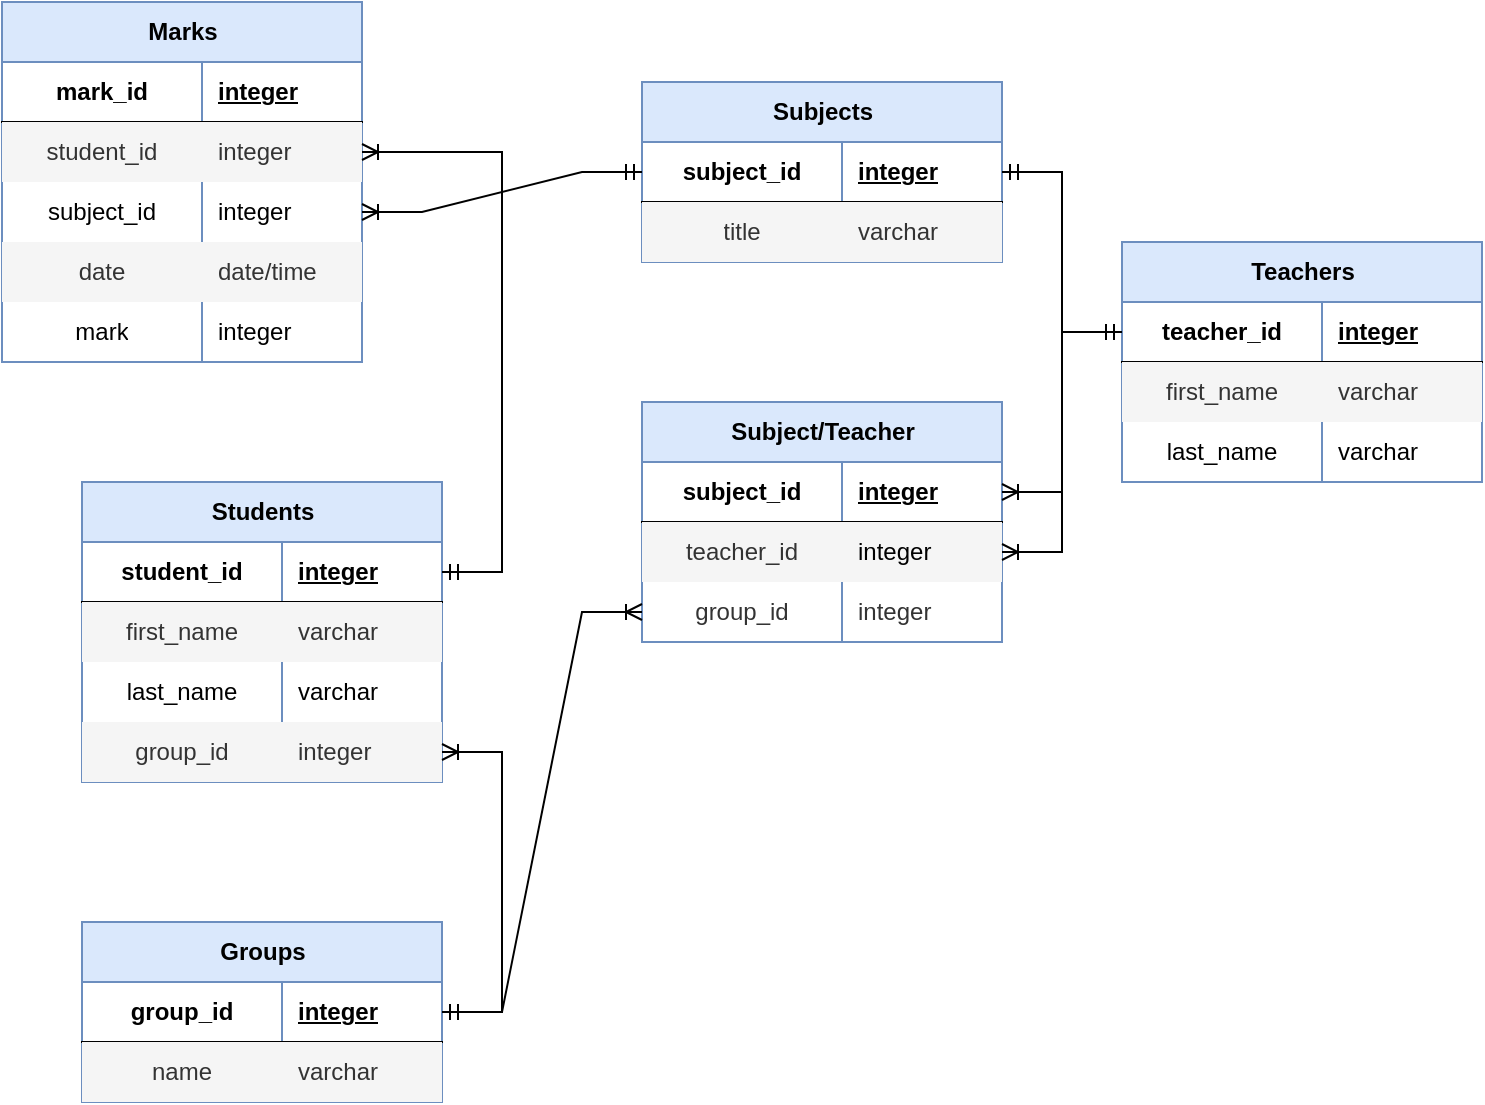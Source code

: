 <mxfile version="24.2.5" type="github" pages="2">
  <diagram name="Academic System" id="rAnAMSemw8aFaK8pXU_b">
    <mxGraphModel dx="1100" dy="585" grid="1" gridSize="10" guides="1" tooltips="1" connect="1" arrows="1" fold="1" page="1" pageScale="1" pageWidth="850" pageHeight="1100" math="0" shadow="0">
      <root>
        <mxCell id="0" />
        <mxCell id="1" parent="0" />
        <mxCell id="zev1ZPHUxC3KC2KaWV1j-2" value="Marks" style="shape=table;startSize=30;container=1;collapsible=1;childLayout=tableLayout;fixedRows=1;rowLines=0;fontStyle=1;align=center;resizeLast=1;html=1;fillColor=#dae8fc;strokeColor=#6c8ebf;" parent="1" vertex="1">
          <mxGeometry x="80" y="80" width="180" height="180" as="geometry" />
        </mxCell>
        <mxCell id="zev1ZPHUxC3KC2KaWV1j-3" value="" style="shape=tableRow;horizontal=0;startSize=0;swimlaneHead=0;swimlaneBody=0;fillColor=none;collapsible=0;dropTarget=0;points=[[0,0.5],[1,0.5]];portConstraint=eastwest;top=0;left=0;right=0;bottom=1;" parent="zev1ZPHUxC3KC2KaWV1j-2" vertex="1">
          <mxGeometry y="30" width="180" height="30" as="geometry" />
        </mxCell>
        <mxCell id="zev1ZPHUxC3KC2KaWV1j-4" value="mark_id" style="shape=partialRectangle;connectable=0;fillColor=none;top=0;left=0;bottom=0;right=0;fontStyle=1;overflow=hidden;whiteSpace=wrap;html=1;" parent="zev1ZPHUxC3KC2KaWV1j-3" vertex="1">
          <mxGeometry width="100" height="30" as="geometry">
            <mxRectangle width="100" height="30" as="alternateBounds" />
          </mxGeometry>
        </mxCell>
        <mxCell id="zev1ZPHUxC3KC2KaWV1j-5" value="integer" style="shape=partialRectangle;connectable=0;fillColor=none;top=0;left=0;bottom=0;right=0;align=left;spacingLeft=6;fontStyle=5;overflow=hidden;whiteSpace=wrap;html=1;" parent="zev1ZPHUxC3KC2KaWV1j-3" vertex="1">
          <mxGeometry x="100" width="80" height="30" as="geometry">
            <mxRectangle width="80" height="30" as="alternateBounds" />
          </mxGeometry>
        </mxCell>
        <mxCell id="zev1ZPHUxC3KC2KaWV1j-6" value="" style="shape=tableRow;horizontal=0;startSize=0;swimlaneHead=0;swimlaneBody=0;fillColor=none;collapsible=0;dropTarget=0;points=[[0,0.5],[1,0.5]];portConstraint=eastwest;top=0;left=0;right=0;bottom=0;" parent="zev1ZPHUxC3KC2KaWV1j-2" vertex="1">
          <mxGeometry y="60" width="180" height="30" as="geometry" />
        </mxCell>
        <mxCell id="zev1ZPHUxC3KC2KaWV1j-7" value="student_id" style="shape=partialRectangle;connectable=0;fillColor=#f5f5f5;top=0;left=0;bottom=0;right=0;editable=1;overflow=hidden;whiteSpace=wrap;html=1;strokeColor=#666666;fontColor=#333333;gradientColor=none;strokeWidth=1;" parent="zev1ZPHUxC3KC2KaWV1j-6" vertex="1">
          <mxGeometry width="100" height="30" as="geometry">
            <mxRectangle width="100" height="30" as="alternateBounds" />
          </mxGeometry>
        </mxCell>
        <mxCell id="zev1ZPHUxC3KC2KaWV1j-8" value="integer" style="shape=partialRectangle;connectable=0;fillColor=#f5f5f5;top=0;left=0;bottom=0;right=0;align=left;spacingLeft=6;overflow=hidden;whiteSpace=wrap;html=1;strokeColor=#666666;fontColor=#333333;" parent="zev1ZPHUxC3KC2KaWV1j-6" vertex="1">
          <mxGeometry x="100" width="80" height="30" as="geometry">
            <mxRectangle width="80" height="30" as="alternateBounds" />
          </mxGeometry>
        </mxCell>
        <mxCell id="zev1ZPHUxC3KC2KaWV1j-9" value="" style="shape=tableRow;horizontal=0;startSize=0;swimlaneHead=0;swimlaneBody=0;fillColor=none;collapsible=0;dropTarget=0;points=[[0,0.5],[1,0.5]];portConstraint=eastwest;top=0;left=0;right=0;bottom=0;" parent="zev1ZPHUxC3KC2KaWV1j-2" vertex="1">
          <mxGeometry y="90" width="180" height="30" as="geometry" />
        </mxCell>
        <mxCell id="zev1ZPHUxC3KC2KaWV1j-10" value="subject_id" style="shape=partialRectangle;connectable=0;top=0;left=0;bottom=0;right=0;editable=1;overflow=hidden;whiteSpace=wrap;html=1;fillColor=none;" parent="zev1ZPHUxC3KC2KaWV1j-9" vertex="1">
          <mxGeometry width="100" height="30" as="geometry">
            <mxRectangle width="100" height="30" as="alternateBounds" />
          </mxGeometry>
        </mxCell>
        <mxCell id="zev1ZPHUxC3KC2KaWV1j-11" value="integer" style="shape=partialRectangle;connectable=0;top=0;left=0;bottom=0;right=0;align=left;spacingLeft=6;overflow=hidden;whiteSpace=wrap;html=1;fillColor=none;" parent="zev1ZPHUxC3KC2KaWV1j-9" vertex="1">
          <mxGeometry x="100" width="80" height="30" as="geometry">
            <mxRectangle width="80" height="30" as="alternateBounds" />
          </mxGeometry>
        </mxCell>
        <mxCell id="zev1ZPHUxC3KC2KaWV1j-12" value="" style="shape=tableRow;horizontal=0;startSize=0;swimlaneHead=0;swimlaneBody=0;fillColor=none;collapsible=0;dropTarget=0;points=[[0,0.5],[1,0.5]];portConstraint=eastwest;top=0;left=0;right=0;bottom=0;" parent="zev1ZPHUxC3KC2KaWV1j-2" vertex="1">
          <mxGeometry y="120" width="180" height="30" as="geometry" />
        </mxCell>
        <mxCell id="zev1ZPHUxC3KC2KaWV1j-13" value="date" style="shape=partialRectangle;connectable=0;fillColor=#f5f5f5;top=0;left=0;bottom=0;right=0;editable=1;overflow=hidden;whiteSpace=wrap;html=1;strokeColor=#666666;fontColor=#333333;" parent="zev1ZPHUxC3KC2KaWV1j-12" vertex="1">
          <mxGeometry width="100" height="30" as="geometry">
            <mxRectangle width="100" height="30" as="alternateBounds" />
          </mxGeometry>
        </mxCell>
        <mxCell id="zev1ZPHUxC3KC2KaWV1j-14" value="date/time" style="shape=partialRectangle;connectable=0;fillColor=#f5f5f5;top=0;left=0;bottom=0;right=0;align=left;spacingLeft=6;overflow=hidden;whiteSpace=wrap;html=1;strokeColor=#666666;fontColor=#333333;" parent="zev1ZPHUxC3KC2KaWV1j-12" vertex="1">
          <mxGeometry x="100" width="80" height="30" as="geometry">
            <mxRectangle width="80" height="30" as="alternateBounds" />
          </mxGeometry>
        </mxCell>
        <mxCell id="zev1ZPHUxC3KC2KaWV1j-28" value="" style="shape=tableRow;horizontal=0;startSize=0;swimlaneHead=0;swimlaneBody=0;fillColor=none;collapsible=0;dropTarget=0;points=[[0,0.5],[1,0.5]];portConstraint=eastwest;top=0;left=0;right=0;bottom=0;" parent="zev1ZPHUxC3KC2KaWV1j-2" vertex="1">
          <mxGeometry y="150" width="180" height="30" as="geometry" />
        </mxCell>
        <mxCell id="zev1ZPHUxC3KC2KaWV1j-29" value="mark" style="shape=partialRectangle;connectable=0;fillColor=none;top=0;left=0;bottom=0;right=0;editable=1;overflow=hidden;whiteSpace=wrap;html=1;" parent="zev1ZPHUxC3KC2KaWV1j-28" vertex="1">
          <mxGeometry width="100" height="30" as="geometry">
            <mxRectangle width="100" height="30" as="alternateBounds" />
          </mxGeometry>
        </mxCell>
        <mxCell id="zev1ZPHUxC3KC2KaWV1j-30" value="integer" style="shape=partialRectangle;connectable=0;fillColor=none;top=0;left=0;bottom=0;right=0;align=left;spacingLeft=6;overflow=hidden;whiteSpace=wrap;html=1;" parent="zev1ZPHUxC3KC2KaWV1j-28" vertex="1">
          <mxGeometry x="100" width="80" height="30" as="geometry">
            <mxRectangle width="80" height="30" as="alternateBounds" />
          </mxGeometry>
        </mxCell>
        <mxCell id="zev1ZPHUxC3KC2KaWV1j-60" value="Students" style="shape=table;startSize=30;container=1;collapsible=1;childLayout=tableLayout;fixedRows=1;rowLines=0;fontStyle=1;align=center;resizeLast=1;html=1;fillColor=#dae8fc;strokeColor=#6c8ebf;" parent="1" vertex="1">
          <mxGeometry x="120" y="320" width="180" height="150" as="geometry" />
        </mxCell>
        <mxCell id="zev1ZPHUxC3KC2KaWV1j-61" value="" style="shape=tableRow;horizontal=0;startSize=0;swimlaneHead=0;swimlaneBody=0;fillColor=none;collapsible=0;dropTarget=0;points=[[0,0.5],[1,0.5]];portConstraint=eastwest;top=0;left=0;right=0;bottom=1;" parent="zev1ZPHUxC3KC2KaWV1j-60" vertex="1">
          <mxGeometry y="30" width="180" height="30" as="geometry" />
        </mxCell>
        <mxCell id="zev1ZPHUxC3KC2KaWV1j-62" value="student_id" style="shape=partialRectangle;connectable=0;fillColor=none;top=0;left=0;bottom=0;right=0;fontStyle=1;overflow=hidden;whiteSpace=wrap;html=1;" parent="zev1ZPHUxC3KC2KaWV1j-61" vertex="1">
          <mxGeometry width="100" height="30" as="geometry">
            <mxRectangle width="100" height="30" as="alternateBounds" />
          </mxGeometry>
        </mxCell>
        <mxCell id="zev1ZPHUxC3KC2KaWV1j-63" value="integer" style="shape=partialRectangle;connectable=0;fillColor=none;top=0;left=0;bottom=0;right=0;align=left;spacingLeft=6;fontStyle=5;overflow=hidden;whiteSpace=wrap;html=1;" parent="zev1ZPHUxC3KC2KaWV1j-61" vertex="1">
          <mxGeometry x="100" width="80" height="30" as="geometry">
            <mxRectangle width="80" height="30" as="alternateBounds" />
          </mxGeometry>
        </mxCell>
        <mxCell id="zev1ZPHUxC3KC2KaWV1j-64" value="" style="shape=tableRow;horizontal=0;startSize=0;swimlaneHead=0;swimlaneBody=0;fillColor=none;collapsible=0;dropTarget=0;points=[[0,0.5],[1,0.5]];portConstraint=eastwest;top=0;left=0;right=0;bottom=0;" parent="zev1ZPHUxC3KC2KaWV1j-60" vertex="1">
          <mxGeometry y="60" width="180" height="30" as="geometry" />
        </mxCell>
        <mxCell id="zev1ZPHUxC3KC2KaWV1j-65" value="first_name" style="shape=partialRectangle;connectable=0;top=0;left=0;bottom=0;right=0;editable=1;overflow=hidden;whiteSpace=wrap;html=1;strokeWidth=1;fillColor=#f5f5f5;fontColor=#333333;strokeColor=#666666;" parent="zev1ZPHUxC3KC2KaWV1j-64" vertex="1">
          <mxGeometry width="100" height="30" as="geometry">
            <mxRectangle width="100" height="30" as="alternateBounds" />
          </mxGeometry>
        </mxCell>
        <mxCell id="zev1ZPHUxC3KC2KaWV1j-66" value="varchar" style="shape=partialRectangle;connectable=0;top=0;left=0;bottom=0;right=0;align=left;spacingLeft=6;overflow=hidden;whiteSpace=wrap;html=1;fillColor=#f5f5f5;fontColor=#333333;strokeColor=#666666;" parent="zev1ZPHUxC3KC2KaWV1j-64" vertex="1">
          <mxGeometry x="100" width="80" height="30" as="geometry">
            <mxRectangle width="80" height="30" as="alternateBounds" />
          </mxGeometry>
        </mxCell>
        <mxCell id="zev1ZPHUxC3KC2KaWV1j-67" value="" style="shape=tableRow;horizontal=0;startSize=0;swimlaneHead=0;swimlaneBody=0;fillColor=none;collapsible=0;dropTarget=0;points=[[0,0.5],[1,0.5]];portConstraint=eastwest;top=0;left=0;right=0;bottom=0;" parent="zev1ZPHUxC3KC2KaWV1j-60" vertex="1">
          <mxGeometry y="90" width="180" height="30" as="geometry" />
        </mxCell>
        <mxCell id="zev1ZPHUxC3KC2KaWV1j-68" value="last_name" style="shape=partialRectangle;connectable=0;fillColor=none;top=0;left=0;bottom=0;right=0;editable=1;overflow=hidden;whiteSpace=wrap;html=1;" parent="zev1ZPHUxC3KC2KaWV1j-67" vertex="1">
          <mxGeometry width="100" height="30" as="geometry">
            <mxRectangle width="100" height="30" as="alternateBounds" />
          </mxGeometry>
        </mxCell>
        <mxCell id="zev1ZPHUxC3KC2KaWV1j-69" value="varchar" style="shape=partialRectangle;connectable=0;fillColor=none;top=0;left=0;bottom=0;right=0;align=left;spacingLeft=6;overflow=hidden;whiteSpace=wrap;html=1;" parent="zev1ZPHUxC3KC2KaWV1j-67" vertex="1">
          <mxGeometry x="100" width="80" height="30" as="geometry">
            <mxRectangle width="80" height="30" as="alternateBounds" />
          </mxGeometry>
        </mxCell>
        <mxCell id="zev1ZPHUxC3KC2KaWV1j-70" value="" style="shape=tableRow;horizontal=0;startSize=0;swimlaneHead=0;swimlaneBody=0;fillColor=none;collapsible=0;dropTarget=0;points=[[0,0.5],[1,0.5]];portConstraint=eastwest;top=0;left=0;right=0;bottom=0;" parent="zev1ZPHUxC3KC2KaWV1j-60" vertex="1">
          <mxGeometry y="120" width="180" height="30" as="geometry" />
        </mxCell>
        <mxCell id="zev1ZPHUxC3KC2KaWV1j-71" value="group_id" style="shape=partialRectangle;connectable=0;fillColor=#f5f5f5;top=0;left=0;bottom=0;right=0;editable=1;overflow=hidden;whiteSpace=wrap;html=1;strokeColor=#666666;fontColor=#333333;" parent="zev1ZPHUxC3KC2KaWV1j-70" vertex="1">
          <mxGeometry width="100" height="30" as="geometry">
            <mxRectangle width="100" height="30" as="alternateBounds" />
          </mxGeometry>
        </mxCell>
        <mxCell id="zev1ZPHUxC3KC2KaWV1j-72" value="integer" style="shape=partialRectangle;connectable=0;fillColor=#f5f5f5;top=0;left=0;bottom=0;right=0;align=left;spacingLeft=6;overflow=hidden;whiteSpace=wrap;html=1;strokeColor=#666666;fontColor=#333333;" parent="zev1ZPHUxC3KC2KaWV1j-70" vertex="1">
          <mxGeometry x="100" width="80" height="30" as="geometry">
            <mxRectangle width="80" height="30" as="alternateBounds" />
          </mxGeometry>
        </mxCell>
        <mxCell id="zev1ZPHUxC3KC2KaWV1j-83" value="" style="edgeStyle=entityRelationEdgeStyle;fontSize=12;html=1;endArrow=ERoneToMany;startArrow=ERmandOne;rounded=0;" parent="1" source="zev1ZPHUxC3KC2KaWV1j-61" target="zev1ZPHUxC3KC2KaWV1j-6" edge="1">
          <mxGeometry width="100" height="100" relative="1" as="geometry">
            <mxPoint x="50" y="370" as="sourcePoint" />
            <mxPoint x="80" y="160" as="targetPoint" />
            <Array as="points">
              <mxPoint x="80" y="320" />
            </Array>
          </mxGeometry>
        </mxCell>
        <mxCell id="zev1ZPHUxC3KC2KaWV1j-86" value="Subjects" style="shape=table;startSize=30;container=1;collapsible=1;childLayout=tableLayout;fixedRows=1;rowLines=0;fontStyle=1;align=center;resizeLast=1;html=1;fillColor=#dae8fc;strokeColor=#6c8ebf;" parent="1" vertex="1">
          <mxGeometry x="400" y="120" width="180" height="90" as="geometry" />
        </mxCell>
        <mxCell id="zev1ZPHUxC3KC2KaWV1j-87" value="" style="shape=tableRow;horizontal=0;startSize=0;swimlaneHead=0;swimlaneBody=0;fillColor=none;collapsible=0;dropTarget=0;points=[[0,0.5],[1,0.5]];portConstraint=eastwest;top=0;left=0;right=0;bottom=1;" parent="zev1ZPHUxC3KC2KaWV1j-86" vertex="1">
          <mxGeometry y="30" width="180" height="30" as="geometry" />
        </mxCell>
        <mxCell id="zev1ZPHUxC3KC2KaWV1j-88" value="subject_id" style="shape=partialRectangle;connectable=0;fillColor=none;top=0;left=0;bottom=0;right=0;fontStyle=1;overflow=hidden;whiteSpace=wrap;html=1;" parent="zev1ZPHUxC3KC2KaWV1j-87" vertex="1">
          <mxGeometry width="100" height="30" as="geometry">
            <mxRectangle width="100" height="30" as="alternateBounds" />
          </mxGeometry>
        </mxCell>
        <mxCell id="zev1ZPHUxC3KC2KaWV1j-89" value="integer" style="shape=partialRectangle;connectable=0;fillColor=none;top=0;left=0;bottom=0;right=0;align=left;spacingLeft=6;fontStyle=5;overflow=hidden;whiteSpace=wrap;html=1;" parent="zev1ZPHUxC3KC2KaWV1j-87" vertex="1">
          <mxGeometry x="100" width="80" height="30" as="geometry">
            <mxRectangle width="80" height="30" as="alternateBounds" />
          </mxGeometry>
        </mxCell>
        <mxCell id="zev1ZPHUxC3KC2KaWV1j-90" value="" style="shape=tableRow;horizontal=0;startSize=0;swimlaneHead=0;swimlaneBody=0;fillColor=none;collapsible=0;dropTarget=0;points=[[0,0.5],[1,0.5]];portConstraint=eastwest;top=0;left=0;right=0;bottom=0;" parent="zev1ZPHUxC3KC2KaWV1j-86" vertex="1">
          <mxGeometry y="60" width="180" height="30" as="geometry" />
        </mxCell>
        <mxCell id="zev1ZPHUxC3KC2KaWV1j-91" value="title" style="shape=partialRectangle;connectable=0;top=0;left=0;bottom=0;right=0;editable=1;overflow=hidden;whiteSpace=wrap;html=1;strokeWidth=1;fillColor=#f5f5f5;fontColor=#333333;strokeColor=#666666;" parent="zev1ZPHUxC3KC2KaWV1j-90" vertex="1">
          <mxGeometry width="100" height="30" as="geometry">
            <mxRectangle width="100" height="30" as="alternateBounds" />
          </mxGeometry>
        </mxCell>
        <mxCell id="zev1ZPHUxC3KC2KaWV1j-92" value="varchar" style="shape=partialRectangle;connectable=0;top=0;left=0;bottom=0;right=0;align=left;spacingLeft=6;overflow=hidden;whiteSpace=wrap;html=1;fillColor=#f5f5f5;fontColor=#333333;strokeColor=#666666;" parent="zev1ZPHUxC3KC2KaWV1j-90" vertex="1">
          <mxGeometry x="100" width="80" height="30" as="geometry">
            <mxRectangle width="80" height="30" as="alternateBounds" />
          </mxGeometry>
        </mxCell>
        <mxCell id="96IMxPXTWoXIMRhMzO9r-1" value="Groups" style="shape=table;startSize=30;container=1;collapsible=1;childLayout=tableLayout;fixedRows=1;rowLines=0;fontStyle=1;align=center;resizeLast=1;html=1;fillColor=#dae8fc;strokeColor=#6c8ebf;" parent="1" vertex="1">
          <mxGeometry x="120" y="540" width="180" height="90" as="geometry" />
        </mxCell>
        <mxCell id="96IMxPXTWoXIMRhMzO9r-2" value="" style="shape=tableRow;horizontal=0;startSize=0;swimlaneHead=0;swimlaneBody=0;fillColor=none;collapsible=0;dropTarget=0;points=[[0,0.5],[1,0.5]];portConstraint=eastwest;top=0;left=0;right=0;bottom=1;" parent="96IMxPXTWoXIMRhMzO9r-1" vertex="1">
          <mxGeometry y="30" width="180" height="30" as="geometry" />
        </mxCell>
        <mxCell id="96IMxPXTWoXIMRhMzO9r-3" value="group_id" style="shape=partialRectangle;connectable=0;fillColor=none;top=0;left=0;bottom=0;right=0;fontStyle=1;overflow=hidden;whiteSpace=wrap;html=1;" parent="96IMxPXTWoXIMRhMzO9r-2" vertex="1">
          <mxGeometry width="100" height="30" as="geometry">
            <mxRectangle width="100" height="30" as="alternateBounds" />
          </mxGeometry>
        </mxCell>
        <mxCell id="96IMxPXTWoXIMRhMzO9r-4" value="integer" style="shape=partialRectangle;connectable=0;fillColor=none;top=0;left=0;bottom=0;right=0;align=left;spacingLeft=6;fontStyle=5;overflow=hidden;whiteSpace=wrap;html=1;" parent="96IMxPXTWoXIMRhMzO9r-2" vertex="1">
          <mxGeometry x="100" width="80" height="30" as="geometry">
            <mxRectangle width="80" height="30" as="alternateBounds" />
          </mxGeometry>
        </mxCell>
        <mxCell id="96IMxPXTWoXIMRhMzO9r-5" value="" style="shape=tableRow;horizontal=0;startSize=0;swimlaneHead=0;swimlaneBody=0;fillColor=none;collapsible=0;dropTarget=0;points=[[0,0.5],[1,0.5]];portConstraint=eastwest;top=0;left=0;right=0;bottom=0;" parent="96IMxPXTWoXIMRhMzO9r-1" vertex="1">
          <mxGeometry y="60" width="180" height="30" as="geometry" />
        </mxCell>
        <mxCell id="96IMxPXTWoXIMRhMzO9r-6" value="name" style="shape=partialRectangle;connectable=0;top=0;left=0;bottom=0;right=0;editable=1;overflow=hidden;whiteSpace=wrap;html=1;strokeWidth=1;fillColor=#f5f5f5;fontColor=#333333;strokeColor=#666666;" parent="96IMxPXTWoXIMRhMzO9r-5" vertex="1">
          <mxGeometry width="100" height="30" as="geometry">
            <mxRectangle width="100" height="30" as="alternateBounds" />
          </mxGeometry>
        </mxCell>
        <mxCell id="96IMxPXTWoXIMRhMzO9r-7" value="varchar" style="shape=partialRectangle;connectable=0;top=0;left=0;bottom=0;right=0;align=left;spacingLeft=6;overflow=hidden;whiteSpace=wrap;html=1;fillColor=#f5f5f5;fontColor=#333333;strokeColor=#666666;" parent="96IMxPXTWoXIMRhMzO9r-5" vertex="1">
          <mxGeometry x="100" width="80" height="30" as="geometry">
            <mxRectangle width="80" height="30" as="alternateBounds" />
          </mxGeometry>
        </mxCell>
        <mxCell id="96IMxPXTWoXIMRhMzO9r-8" value="Subject/Teacher" style="shape=table;startSize=30;container=1;collapsible=1;childLayout=tableLayout;fixedRows=1;rowLines=0;fontStyle=1;align=center;resizeLast=1;html=1;fillColor=#dae8fc;strokeColor=#6c8ebf;" parent="1" vertex="1">
          <mxGeometry x="400" y="280" width="180" height="120" as="geometry" />
        </mxCell>
        <mxCell id="96IMxPXTWoXIMRhMzO9r-9" value="" style="shape=tableRow;horizontal=0;startSize=0;swimlaneHead=0;swimlaneBody=0;fillColor=none;collapsible=0;dropTarget=0;points=[[0,0.5],[1,0.5]];portConstraint=eastwest;top=0;left=0;right=0;bottom=1;" parent="96IMxPXTWoXIMRhMzO9r-8" vertex="1">
          <mxGeometry y="30" width="180" height="30" as="geometry" />
        </mxCell>
        <mxCell id="96IMxPXTWoXIMRhMzO9r-10" value="subject_id" style="shape=partialRectangle;connectable=0;fillColor=none;top=0;left=0;bottom=0;right=0;fontStyle=1;overflow=hidden;whiteSpace=wrap;html=1;" parent="96IMxPXTWoXIMRhMzO9r-9" vertex="1">
          <mxGeometry width="100" height="30" as="geometry">
            <mxRectangle width="100" height="30" as="alternateBounds" />
          </mxGeometry>
        </mxCell>
        <mxCell id="96IMxPXTWoXIMRhMzO9r-11" value="integer" style="shape=partialRectangle;connectable=0;fillColor=none;top=0;left=0;bottom=0;right=0;align=left;spacingLeft=6;fontStyle=5;overflow=hidden;whiteSpace=wrap;html=1;" parent="96IMxPXTWoXIMRhMzO9r-9" vertex="1">
          <mxGeometry x="100" width="80" height="30" as="geometry">
            <mxRectangle width="80" height="30" as="alternateBounds" />
          </mxGeometry>
        </mxCell>
        <mxCell id="96IMxPXTWoXIMRhMzO9r-12" value="" style="shape=tableRow;horizontal=0;startSize=0;swimlaneHead=0;swimlaneBody=0;fillColor=#f5f5f5;collapsible=0;dropTarget=0;points=[[0,0.5],[1,0.5]];portConstraint=eastwest;top=0;left=0;right=0;bottom=0;fontColor=#333333;strokeColor=#666666;" parent="96IMxPXTWoXIMRhMzO9r-8" vertex="1">
          <mxGeometry y="60" width="180" height="30" as="geometry" />
        </mxCell>
        <mxCell id="96IMxPXTWoXIMRhMzO9r-13" value="teacher_id" style="shape=partialRectangle;connectable=0;top=0;left=0;bottom=0;right=0;editable=1;overflow=hidden;whiteSpace=wrap;html=1;strokeWidth=1;fillColor=#f5f5f5;fontColor=#333333;strokeColor=#666666;" parent="96IMxPXTWoXIMRhMzO9r-12" vertex="1">
          <mxGeometry width="100" height="30" as="geometry">
            <mxRectangle width="100" height="30" as="alternateBounds" />
          </mxGeometry>
        </mxCell>
        <mxCell id="96IMxPXTWoXIMRhMzO9r-14" value="integer" style="shape=partialRectangle;connectable=0;top=0;left=0;bottom=0;right=0;align=left;spacingLeft=6;overflow=hidden;whiteSpace=wrap;html=1;fillColor=none;" parent="96IMxPXTWoXIMRhMzO9r-12" vertex="1">
          <mxGeometry x="100" width="80" height="30" as="geometry">
            <mxRectangle width="80" height="30" as="alternateBounds" />
          </mxGeometry>
        </mxCell>
        <mxCell id="96IMxPXTWoXIMRhMzO9r-19" value="" style="shape=tableRow;horizontal=0;startSize=0;swimlaneHead=0;swimlaneBody=0;fillColor=none;collapsible=0;dropTarget=0;points=[[0,0.5],[1,0.5]];portConstraint=eastwest;top=0;left=0;right=0;bottom=0;" parent="96IMxPXTWoXIMRhMzO9r-8" vertex="1">
          <mxGeometry y="90" width="180" height="30" as="geometry" />
        </mxCell>
        <mxCell id="96IMxPXTWoXIMRhMzO9r-20" value="group_id" style="shape=partialRectangle;connectable=0;top=0;left=0;bottom=0;right=0;editable=1;overflow=hidden;whiteSpace=wrap;html=1;strokeWidth=1;fillColor=none;fontColor=#333333;strokeColor=#666666;" parent="96IMxPXTWoXIMRhMzO9r-19" vertex="1">
          <mxGeometry width="100" height="30" as="geometry">
            <mxRectangle width="100" height="30" as="alternateBounds" />
          </mxGeometry>
        </mxCell>
        <mxCell id="96IMxPXTWoXIMRhMzO9r-21" value="integer" style="shape=partialRectangle;connectable=0;top=0;left=0;bottom=0;right=0;align=left;spacingLeft=6;overflow=hidden;whiteSpace=wrap;html=1;fillColor=none;fontColor=#333333;strokeColor=#666666;" parent="96IMxPXTWoXIMRhMzO9r-19" vertex="1">
          <mxGeometry x="100" width="80" height="30" as="geometry">
            <mxRectangle width="80" height="30" as="alternateBounds" />
          </mxGeometry>
        </mxCell>
        <mxCell id="96IMxPXTWoXIMRhMzO9r-22" value="Teachers" style="shape=table;startSize=30;container=1;collapsible=1;childLayout=tableLayout;fixedRows=1;rowLines=0;fontStyle=1;align=center;resizeLast=1;html=1;fillColor=#dae8fc;strokeColor=#6c8ebf;" parent="1" vertex="1">
          <mxGeometry x="640" y="200" width="180" height="120" as="geometry" />
        </mxCell>
        <mxCell id="96IMxPXTWoXIMRhMzO9r-23" value="" style="shape=tableRow;horizontal=0;startSize=0;swimlaneHead=0;swimlaneBody=0;fillColor=none;collapsible=0;dropTarget=0;points=[[0,0.5],[1,0.5]];portConstraint=eastwest;top=0;left=0;right=0;bottom=1;" parent="96IMxPXTWoXIMRhMzO9r-22" vertex="1">
          <mxGeometry y="30" width="180" height="30" as="geometry" />
        </mxCell>
        <mxCell id="96IMxPXTWoXIMRhMzO9r-24" value="teacher_id" style="shape=partialRectangle;connectable=0;fillColor=none;top=0;left=0;bottom=0;right=0;fontStyle=1;overflow=hidden;whiteSpace=wrap;html=1;" parent="96IMxPXTWoXIMRhMzO9r-23" vertex="1">
          <mxGeometry width="100" height="30" as="geometry">
            <mxRectangle width="100" height="30" as="alternateBounds" />
          </mxGeometry>
        </mxCell>
        <mxCell id="96IMxPXTWoXIMRhMzO9r-25" value="integer" style="shape=partialRectangle;connectable=0;fillColor=none;top=0;left=0;bottom=0;right=0;align=left;spacingLeft=6;fontStyle=5;overflow=hidden;whiteSpace=wrap;html=1;" parent="96IMxPXTWoXIMRhMzO9r-23" vertex="1">
          <mxGeometry x="100" width="80" height="30" as="geometry">
            <mxRectangle width="80" height="30" as="alternateBounds" />
          </mxGeometry>
        </mxCell>
        <mxCell id="96IMxPXTWoXIMRhMzO9r-26" value="" style="shape=tableRow;horizontal=0;startSize=0;swimlaneHead=0;swimlaneBody=0;fillColor=none;collapsible=0;dropTarget=0;points=[[0,0.5],[1,0.5]];portConstraint=eastwest;top=0;left=0;right=0;bottom=0;" parent="96IMxPXTWoXIMRhMzO9r-22" vertex="1">
          <mxGeometry y="60" width="180" height="30" as="geometry" />
        </mxCell>
        <mxCell id="96IMxPXTWoXIMRhMzO9r-27" value="first_name" style="shape=partialRectangle;connectable=0;top=0;left=0;bottom=0;right=0;editable=1;overflow=hidden;whiteSpace=wrap;html=1;strokeWidth=1;fillColor=#f5f5f5;fontColor=#333333;strokeColor=#666666;" parent="96IMxPXTWoXIMRhMzO9r-26" vertex="1">
          <mxGeometry width="100" height="30" as="geometry">
            <mxRectangle width="100" height="30" as="alternateBounds" />
          </mxGeometry>
        </mxCell>
        <mxCell id="96IMxPXTWoXIMRhMzO9r-28" value="varchar" style="shape=partialRectangle;connectable=0;top=0;left=0;bottom=0;right=0;align=left;spacingLeft=6;overflow=hidden;whiteSpace=wrap;html=1;fillColor=#f5f5f5;fontColor=#333333;strokeColor=#666666;" parent="96IMxPXTWoXIMRhMzO9r-26" vertex="1">
          <mxGeometry x="100" width="80" height="30" as="geometry">
            <mxRectangle width="80" height="30" as="alternateBounds" />
          </mxGeometry>
        </mxCell>
        <mxCell id="96IMxPXTWoXIMRhMzO9r-29" value="" style="shape=tableRow;horizontal=0;startSize=0;swimlaneHead=0;swimlaneBody=0;fillColor=none;collapsible=0;dropTarget=0;points=[[0,0.5],[1,0.5]];portConstraint=eastwest;top=0;left=0;right=0;bottom=0;" parent="96IMxPXTWoXIMRhMzO9r-22" vertex="1">
          <mxGeometry y="90" width="180" height="30" as="geometry" />
        </mxCell>
        <mxCell id="96IMxPXTWoXIMRhMzO9r-30" value="last_name" style="shape=partialRectangle;connectable=0;top=0;left=0;bottom=0;right=0;editable=1;overflow=hidden;whiteSpace=wrap;html=1;strokeWidth=1;fillColor=none;" parent="96IMxPXTWoXIMRhMzO9r-29" vertex="1">
          <mxGeometry width="100" height="30" as="geometry">
            <mxRectangle width="100" height="30" as="alternateBounds" />
          </mxGeometry>
        </mxCell>
        <mxCell id="96IMxPXTWoXIMRhMzO9r-31" value="varchar" style="shape=partialRectangle;connectable=0;top=0;left=0;bottom=0;right=0;align=left;spacingLeft=6;overflow=hidden;whiteSpace=wrap;html=1;fillColor=none;" parent="96IMxPXTWoXIMRhMzO9r-29" vertex="1">
          <mxGeometry x="100" width="80" height="30" as="geometry">
            <mxRectangle width="80" height="30" as="alternateBounds" />
          </mxGeometry>
        </mxCell>
        <mxCell id="96IMxPXTWoXIMRhMzO9r-32" value="" style="edgeStyle=entityRelationEdgeStyle;fontSize=12;html=1;endArrow=ERoneToMany;startArrow=ERmandOne;rounded=0;" parent="1" source="96IMxPXTWoXIMRhMzO9r-2" target="zev1ZPHUxC3KC2KaWV1j-70" edge="1">
          <mxGeometry width="100" height="100" relative="1" as="geometry">
            <mxPoint x="390" y="580" as="sourcePoint" />
            <mxPoint x="110" y="455" as="targetPoint" />
          </mxGeometry>
        </mxCell>
        <mxCell id="96IMxPXTWoXIMRhMzO9r-33" value="" style="edgeStyle=entityRelationEdgeStyle;fontSize=12;html=1;endArrow=ERoneToMany;startArrow=ERmandOne;rounded=0;" parent="1" source="zev1ZPHUxC3KC2KaWV1j-87" target="96IMxPXTWoXIMRhMzO9r-9" edge="1">
          <mxGeometry width="100" height="100" relative="1" as="geometry">
            <mxPoint x="300" y="530" as="sourcePoint" />
            <mxPoint x="400" y="430" as="targetPoint" />
          </mxGeometry>
        </mxCell>
        <mxCell id="96IMxPXTWoXIMRhMzO9r-34" value="" style="edgeStyle=entityRelationEdgeStyle;fontSize=12;html=1;endArrow=ERoneToMany;startArrow=ERmandOne;rounded=0;" parent="1" source="96IMxPXTWoXIMRhMzO9r-2" target="96IMxPXTWoXIMRhMzO9r-19" edge="1">
          <mxGeometry width="100" height="100" relative="1" as="geometry">
            <mxPoint x="300" y="410" as="sourcePoint" />
            <mxPoint x="400" y="310" as="targetPoint" />
          </mxGeometry>
        </mxCell>
        <mxCell id="96IMxPXTWoXIMRhMzO9r-36" value="" style="edgeStyle=entityRelationEdgeStyle;fontSize=12;html=1;endArrow=ERoneToMany;startArrow=ERmandOne;rounded=0;" parent="1" source="zev1ZPHUxC3KC2KaWV1j-87" target="zev1ZPHUxC3KC2KaWV1j-9" edge="1">
          <mxGeometry width="100" height="100" relative="1" as="geometry">
            <mxPoint x="580" y="290" as="sourcePoint" />
            <mxPoint x="680" y="190" as="targetPoint" />
          </mxGeometry>
        </mxCell>
        <mxCell id="96IMxPXTWoXIMRhMzO9r-37" value="" style="edgeStyle=entityRelationEdgeStyle;fontSize=12;html=1;endArrow=ERoneToMany;startArrow=ERmandOne;rounded=0;" parent="1" source="96IMxPXTWoXIMRhMzO9r-23" target="96IMxPXTWoXIMRhMzO9r-12" edge="1">
          <mxGeometry width="100" height="100" relative="1" as="geometry">
            <mxPoint x="470" y="340" as="sourcePoint" />
            <mxPoint x="670" y="400" as="targetPoint" />
          </mxGeometry>
        </mxCell>
      </root>
    </mxGraphModel>
  </diagram>
  <diagram id="WCjVyeIOvRuS3wY8bBq3" name="Sales System">
    <mxGraphModel dx="1760" dy="936" grid="1" gridSize="10" guides="1" tooltips="1" connect="1" arrows="1" fold="1" page="1" pageScale="1" pageWidth="850" pageHeight="1100" math="0" shadow="0">
      <root>
        <mxCell id="0" />
        <mxCell id="1" parent="0" />
        <mxCell id="WGMbaLPb893Qw46w8Hk5-1" value="Products" style="shape=table;startSize=30;container=1;collapsible=1;childLayout=tableLayout;fixedRows=1;rowLines=0;fontStyle=1;align=center;resizeLast=1;html=1;fillColor=#dae8fc;strokeColor=#6c8ebf;" vertex="1" parent="1">
          <mxGeometry x="80" y="80" width="190" height="300" as="geometry" />
        </mxCell>
        <mxCell id="WGMbaLPb893Qw46w8Hk5-2" value="" style="shape=tableRow;horizontal=0;startSize=0;swimlaneHead=0;swimlaneBody=0;fillColor=none;collapsible=0;dropTarget=0;points=[[0,0.5],[1,0.5]];portConstraint=eastwest;top=0;left=0;right=0;bottom=1;" vertex="1" parent="WGMbaLPb893Qw46w8Hk5-1">
          <mxGeometry y="30" width="190" height="30" as="geometry" />
        </mxCell>
        <mxCell id="WGMbaLPb893Qw46w8Hk5-3" value="product_id" style="shape=partialRectangle;connectable=0;fillColor=none;top=0;left=0;bottom=0;right=0;fontStyle=1;overflow=hidden;whiteSpace=wrap;html=1;" vertex="1" parent="WGMbaLPb893Qw46w8Hk5-2">
          <mxGeometry width="120" height="30" as="geometry">
            <mxRectangle width="120" height="30" as="alternateBounds" />
          </mxGeometry>
        </mxCell>
        <mxCell id="WGMbaLPb893Qw46w8Hk5-4" value="integer" style="shape=partialRectangle;connectable=0;fillColor=none;top=0;left=0;bottom=0;right=0;align=left;spacingLeft=6;fontStyle=5;overflow=hidden;whiteSpace=wrap;html=1;" vertex="1" parent="WGMbaLPb893Qw46w8Hk5-2">
          <mxGeometry x="120" width="70" height="30" as="geometry">
            <mxRectangle width="70" height="30" as="alternateBounds" />
          </mxGeometry>
        </mxCell>
        <mxCell id="WGMbaLPb893Qw46w8Hk5-5" value="" style="shape=tableRow;horizontal=0;startSize=0;swimlaneHead=0;swimlaneBody=0;fillColor=none;collapsible=0;dropTarget=0;points=[[0,0.5],[1,0.5]];portConstraint=eastwest;top=0;left=0;right=0;bottom=0;" vertex="1" parent="WGMbaLPb893Qw46w8Hk5-1">
          <mxGeometry y="60" width="190" height="30" as="geometry" />
        </mxCell>
        <mxCell id="WGMbaLPb893Qw46w8Hk5-6" value="product_name" style="shape=partialRectangle;connectable=0;fillColor=#f5f5f5;top=0;left=0;bottom=0;right=0;editable=1;overflow=hidden;whiteSpace=wrap;html=1;strokeColor=#666666;fontColor=#333333;gradientColor=none;strokeWidth=1;" vertex="1" parent="WGMbaLPb893Qw46w8Hk5-5">
          <mxGeometry width="120" height="30" as="geometry">
            <mxRectangle width="120" height="30" as="alternateBounds" />
          </mxGeometry>
        </mxCell>
        <mxCell id="WGMbaLPb893Qw46w8Hk5-7" value="varchar" style="shape=partialRectangle;connectable=0;fillColor=#f5f5f5;top=0;left=0;bottom=0;right=0;align=left;spacingLeft=6;overflow=hidden;whiteSpace=wrap;html=1;strokeColor=#666666;fontColor=#333333;" vertex="1" parent="WGMbaLPb893Qw46w8Hk5-5">
          <mxGeometry x="120" width="70" height="30" as="geometry">
            <mxRectangle width="70" height="30" as="alternateBounds" />
          </mxGeometry>
        </mxCell>
        <mxCell id="WGMbaLPb893Qw46w8Hk5-8" value="" style="shape=tableRow;horizontal=0;startSize=0;swimlaneHead=0;swimlaneBody=0;fillColor=none;collapsible=0;dropTarget=0;points=[[0,0.5],[1,0.5]];portConstraint=eastwest;top=0;left=0;right=0;bottom=0;" vertex="1" parent="WGMbaLPb893Qw46w8Hk5-1">
          <mxGeometry y="90" width="190" height="30" as="geometry" />
        </mxCell>
        <mxCell id="WGMbaLPb893Qw46w8Hk5-9" value="supplier_id" style="shape=partialRectangle;connectable=0;top=0;left=0;bottom=0;right=0;editable=1;overflow=hidden;whiteSpace=wrap;html=1;fillColor=none;" vertex="1" parent="WGMbaLPb893Qw46w8Hk5-8">
          <mxGeometry width="120" height="30" as="geometry">
            <mxRectangle width="120" height="30" as="alternateBounds" />
          </mxGeometry>
        </mxCell>
        <mxCell id="WGMbaLPb893Qw46w8Hk5-10" value="integer" style="shape=partialRectangle;connectable=0;top=0;left=0;bottom=0;right=0;align=left;spacingLeft=6;overflow=hidden;whiteSpace=wrap;html=1;fillColor=none;" vertex="1" parent="WGMbaLPb893Qw46w8Hk5-8">
          <mxGeometry x="120" width="70" height="30" as="geometry">
            <mxRectangle width="70" height="30" as="alternateBounds" />
          </mxGeometry>
        </mxCell>
        <mxCell id="WGMbaLPb893Qw46w8Hk5-11" value="" style="shape=tableRow;horizontal=0;startSize=0;swimlaneHead=0;swimlaneBody=0;fillColor=none;collapsible=0;dropTarget=0;points=[[0,0.5],[1,0.5]];portConstraint=eastwest;top=0;left=0;right=0;bottom=0;" vertex="1" parent="WGMbaLPb893Qw46w8Hk5-1">
          <mxGeometry y="120" width="190" height="30" as="geometry" />
        </mxCell>
        <mxCell id="WGMbaLPb893Qw46w8Hk5-12" value="category_id" style="shape=partialRectangle;connectable=0;fillColor=#f5f5f5;top=0;left=0;bottom=0;right=0;editable=1;overflow=hidden;whiteSpace=wrap;html=1;strokeColor=#666666;fontColor=#333333;" vertex="1" parent="WGMbaLPb893Qw46w8Hk5-11">
          <mxGeometry width="120" height="30" as="geometry">
            <mxRectangle width="120" height="30" as="alternateBounds" />
          </mxGeometry>
        </mxCell>
        <mxCell id="WGMbaLPb893Qw46w8Hk5-13" value="integer" style="shape=partialRectangle;connectable=0;fillColor=#f5f5f5;top=0;left=0;bottom=0;right=0;align=left;spacingLeft=6;overflow=hidden;whiteSpace=wrap;html=1;strokeColor=#666666;fontColor=#333333;" vertex="1" parent="WGMbaLPb893Qw46w8Hk5-11">
          <mxGeometry x="120" width="70" height="30" as="geometry">
            <mxRectangle width="70" height="30" as="alternateBounds" />
          </mxGeometry>
        </mxCell>
        <mxCell id="WGMbaLPb893Qw46w8Hk5-14" value="" style="shape=tableRow;horizontal=0;startSize=0;swimlaneHead=0;swimlaneBody=0;fillColor=none;collapsible=0;dropTarget=0;points=[[0,0.5],[1,0.5]];portConstraint=eastwest;top=0;left=0;right=0;bottom=0;" vertex="1" parent="WGMbaLPb893Qw46w8Hk5-1">
          <mxGeometry y="150" width="190" height="30" as="geometry" />
        </mxCell>
        <mxCell id="WGMbaLPb893Qw46w8Hk5-15" value="quantity_per_unit" style="shape=partialRectangle;connectable=0;fillColor=none;top=0;left=0;bottom=0;right=0;editable=1;overflow=hidden;whiteSpace=wrap;html=1;" vertex="1" parent="WGMbaLPb893Qw46w8Hk5-14">
          <mxGeometry width="120" height="30" as="geometry">
            <mxRectangle width="120" height="30" as="alternateBounds" />
          </mxGeometry>
        </mxCell>
        <mxCell id="WGMbaLPb893Qw46w8Hk5-16" value="integer" style="shape=partialRectangle;connectable=0;fillColor=none;top=0;left=0;bottom=0;right=0;align=left;spacingLeft=6;overflow=hidden;whiteSpace=wrap;html=1;" vertex="1" parent="WGMbaLPb893Qw46w8Hk5-14">
          <mxGeometry x="120" width="70" height="30" as="geometry">
            <mxRectangle width="70" height="30" as="alternateBounds" />
          </mxGeometry>
        </mxCell>
        <mxCell id="yq6UI6y4cQdxHr0mYRPx-1" value="" style="shape=tableRow;horizontal=0;startSize=0;swimlaneHead=0;swimlaneBody=0;fillColor=none;collapsible=0;dropTarget=0;points=[[0,0.5],[1,0.5]];portConstraint=eastwest;top=0;left=0;right=0;bottom=0;" vertex="1" parent="WGMbaLPb893Qw46w8Hk5-1">
          <mxGeometry y="180" width="190" height="30" as="geometry" />
        </mxCell>
        <mxCell id="yq6UI6y4cQdxHr0mYRPx-2" value="unit_price" style="shape=partialRectangle;connectable=0;fillColor=#f5f5f5;top=0;left=0;bottom=0;right=0;editable=1;overflow=hidden;whiteSpace=wrap;html=1;fontColor=#333333;strokeColor=#666666;" vertex="1" parent="yq6UI6y4cQdxHr0mYRPx-1">
          <mxGeometry width="120" height="30" as="geometry">
            <mxRectangle width="120" height="30" as="alternateBounds" />
          </mxGeometry>
        </mxCell>
        <mxCell id="yq6UI6y4cQdxHr0mYRPx-3" value="integer" style="shape=partialRectangle;connectable=0;fillColor=#f5f5f5;top=0;left=0;bottom=0;right=0;align=left;spacingLeft=6;overflow=hidden;whiteSpace=wrap;html=1;fontColor=#333333;strokeColor=#666666;" vertex="1" parent="yq6UI6y4cQdxHr0mYRPx-1">
          <mxGeometry x="120" width="70" height="30" as="geometry">
            <mxRectangle width="70" height="30" as="alternateBounds" />
          </mxGeometry>
        </mxCell>
        <mxCell id="yq6UI6y4cQdxHr0mYRPx-4" value="" style="shape=tableRow;horizontal=0;startSize=0;swimlaneHead=0;swimlaneBody=0;fillColor=none;collapsible=0;dropTarget=0;points=[[0,0.5],[1,0.5]];portConstraint=eastwest;top=0;left=0;right=0;bottom=0;" vertex="1" parent="WGMbaLPb893Qw46w8Hk5-1">
          <mxGeometry y="210" width="190" height="30" as="geometry" />
        </mxCell>
        <mxCell id="yq6UI6y4cQdxHr0mYRPx-5" value="units_in_stock" style="shape=partialRectangle;connectable=0;fillColor=none;top=0;left=0;bottom=0;right=0;editable=1;overflow=hidden;whiteSpace=wrap;html=1;" vertex="1" parent="yq6UI6y4cQdxHr0mYRPx-4">
          <mxGeometry width="120" height="30" as="geometry">
            <mxRectangle width="120" height="30" as="alternateBounds" />
          </mxGeometry>
        </mxCell>
        <mxCell id="yq6UI6y4cQdxHr0mYRPx-6" value="integer" style="shape=partialRectangle;connectable=0;fillColor=none;top=0;left=0;bottom=0;right=0;align=left;spacingLeft=6;overflow=hidden;whiteSpace=wrap;html=1;" vertex="1" parent="yq6UI6y4cQdxHr0mYRPx-4">
          <mxGeometry x="120" width="70" height="30" as="geometry">
            <mxRectangle width="70" height="30" as="alternateBounds" />
          </mxGeometry>
        </mxCell>
        <mxCell id="yq6UI6y4cQdxHr0mYRPx-7" value="" style="shape=tableRow;horizontal=0;startSize=0;swimlaneHead=0;swimlaneBody=0;fillColor=none;collapsible=0;dropTarget=0;points=[[0,0.5],[1,0.5]];portConstraint=eastwest;top=0;left=0;right=0;bottom=0;" vertex="1" parent="WGMbaLPb893Qw46w8Hk5-1">
          <mxGeometry y="240" width="190" height="30" as="geometry" />
        </mxCell>
        <mxCell id="yq6UI6y4cQdxHr0mYRPx-8" value="units_on_order" style="shape=partialRectangle;connectable=0;fillColor=#f5f5f5;top=0;left=0;bottom=0;right=0;editable=1;overflow=hidden;whiteSpace=wrap;html=1;fontColor=#333333;strokeColor=#666666;" vertex="1" parent="yq6UI6y4cQdxHr0mYRPx-7">
          <mxGeometry width="120" height="30" as="geometry">
            <mxRectangle width="120" height="30" as="alternateBounds" />
          </mxGeometry>
        </mxCell>
        <mxCell id="yq6UI6y4cQdxHr0mYRPx-9" value="integer" style="shape=partialRectangle;connectable=0;fillColor=#f5f5f5;top=0;left=0;bottom=0;right=0;align=left;spacingLeft=6;overflow=hidden;whiteSpace=wrap;html=1;fontColor=#333333;strokeColor=#666666;" vertex="1" parent="yq6UI6y4cQdxHr0mYRPx-7">
          <mxGeometry x="120" width="70" height="30" as="geometry">
            <mxRectangle width="70" height="30" as="alternateBounds" />
          </mxGeometry>
        </mxCell>
        <mxCell id="4kFoJcV72pYYXAs9UqBq-1" value="" style="shape=tableRow;horizontal=0;startSize=0;swimlaneHead=0;swimlaneBody=0;fillColor=none;collapsible=0;dropTarget=0;points=[[0,0.5],[1,0.5]];portConstraint=eastwest;top=0;left=0;right=0;bottom=0;" vertex="1" parent="WGMbaLPb893Qw46w8Hk5-1">
          <mxGeometry y="270" width="190" height="30" as="geometry" />
        </mxCell>
        <mxCell id="4kFoJcV72pYYXAs9UqBq-2" value="reorder_level" style="shape=partialRectangle;connectable=0;fillColor=none;top=0;left=0;bottom=0;right=0;editable=1;overflow=hidden;whiteSpace=wrap;html=1;" vertex="1" parent="4kFoJcV72pYYXAs9UqBq-1">
          <mxGeometry width="120" height="30" as="geometry">
            <mxRectangle width="120" height="30" as="alternateBounds" />
          </mxGeometry>
        </mxCell>
        <mxCell id="4kFoJcV72pYYXAs9UqBq-3" value="integer" style="shape=partialRectangle;connectable=0;fillColor=none;top=0;left=0;bottom=0;right=0;align=left;spacingLeft=6;overflow=hidden;whiteSpace=wrap;html=1;" vertex="1" parent="4kFoJcV72pYYXAs9UqBq-1">
          <mxGeometry x="120" width="70" height="30" as="geometry">
            <mxRectangle width="70" height="30" as="alternateBounds" />
          </mxGeometry>
        </mxCell>
        <mxCell id="WGMbaLPb893Qw46w8Hk5-17" value="Shipments" style="shape=table;startSize=30;container=1;collapsible=1;childLayout=tableLayout;fixedRows=1;rowLines=0;fontStyle=1;align=center;resizeLast=1;html=1;fillColor=#dae8fc;strokeColor=#6c8ebf;" vertex="1" parent="1">
          <mxGeometry x="340" y="400" width="180" height="150" as="geometry" />
        </mxCell>
        <mxCell id="WGMbaLPb893Qw46w8Hk5-18" value="" style="shape=tableRow;horizontal=0;startSize=0;swimlaneHead=0;swimlaneBody=0;fillColor=none;collapsible=0;dropTarget=0;points=[[0,0.5],[1,0.5]];portConstraint=eastwest;top=0;left=0;right=0;bottom=1;" vertex="1" parent="WGMbaLPb893Qw46w8Hk5-17">
          <mxGeometry y="30" width="180" height="30" as="geometry" />
        </mxCell>
        <mxCell id="WGMbaLPb893Qw46w8Hk5-19" value="shipment_id" style="shape=partialRectangle;connectable=0;fillColor=none;top=0;left=0;bottom=0;right=0;fontStyle=1;overflow=hidden;whiteSpace=wrap;html=1;" vertex="1" parent="WGMbaLPb893Qw46w8Hk5-18">
          <mxGeometry width="100" height="30" as="geometry">
            <mxRectangle width="100" height="30" as="alternateBounds" />
          </mxGeometry>
        </mxCell>
        <mxCell id="WGMbaLPb893Qw46w8Hk5-20" value="integer" style="shape=partialRectangle;connectable=0;fillColor=none;top=0;left=0;bottom=0;right=0;align=left;spacingLeft=6;fontStyle=5;overflow=hidden;whiteSpace=wrap;html=1;" vertex="1" parent="WGMbaLPb893Qw46w8Hk5-18">
          <mxGeometry x="100" width="80" height="30" as="geometry">
            <mxRectangle width="80" height="30" as="alternateBounds" />
          </mxGeometry>
        </mxCell>
        <mxCell id="WGMbaLPb893Qw46w8Hk5-21" value="" style="shape=tableRow;horizontal=0;startSize=0;swimlaneHead=0;swimlaneBody=0;fillColor=none;collapsible=0;dropTarget=0;points=[[0,0.5],[1,0.5]];portConstraint=eastwest;top=0;left=0;right=0;bottom=0;" vertex="1" parent="WGMbaLPb893Qw46w8Hk5-17">
          <mxGeometry y="60" width="180" height="30" as="geometry" />
        </mxCell>
        <mxCell id="WGMbaLPb893Qw46w8Hk5-22" value="order_id" style="shape=partialRectangle;connectable=0;top=0;left=0;bottom=0;right=0;editable=1;overflow=hidden;whiteSpace=wrap;html=1;strokeWidth=1;fillColor=#f5f5f5;fontColor=#333333;strokeColor=#666666;" vertex="1" parent="WGMbaLPb893Qw46w8Hk5-21">
          <mxGeometry width="100" height="30" as="geometry">
            <mxRectangle width="100" height="30" as="alternateBounds" />
          </mxGeometry>
        </mxCell>
        <mxCell id="WGMbaLPb893Qw46w8Hk5-23" value="integer" style="shape=partialRectangle;connectable=0;top=0;left=0;bottom=0;right=0;align=left;spacingLeft=6;overflow=hidden;whiteSpace=wrap;html=1;fillColor=#f5f5f5;fontColor=#333333;strokeColor=#666666;" vertex="1" parent="WGMbaLPb893Qw46w8Hk5-21">
          <mxGeometry x="100" width="80" height="30" as="geometry">
            <mxRectangle width="80" height="30" as="alternateBounds" />
          </mxGeometry>
        </mxCell>
        <mxCell id="WGMbaLPb893Qw46w8Hk5-24" value="" style="shape=tableRow;horizontal=0;startSize=0;swimlaneHead=0;swimlaneBody=0;fillColor=none;collapsible=0;dropTarget=0;points=[[0,0.5],[1,0.5]];portConstraint=eastwest;top=0;left=0;right=0;bottom=0;" vertex="1" parent="WGMbaLPb893Qw46w8Hk5-17">
          <mxGeometry y="90" width="180" height="30" as="geometry" />
        </mxCell>
        <mxCell id="WGMbaLPb893Qw46w8Hk5-25" value="shipper_id" style="shape=partialRectangle;connectable=0;fillColor=none;top=0;left=0;bottom=0;right=0;editable=1;overflow=hidden;whiteSpace=wrap;html=1;" vertex="1" parent="WGMbaLPb893Qw46w8Hk5-24">
          <mxGeometry width="100" height="30" as="geometry">
            <mxRectangle width="100" height="30" as="alternateBounds" />
          </mxGeometry>
        </mxCell>
        <mxCell id="WGMbaLPb893Qw46w8Hk5-26" value="integer" style="shape=partialRectangle;connectable=0;fillColor=none;top=0;left=0;bottom=0;right=0;align=left;spacingLeft=6;overflow=hidden;whiteSpace=wrap;html=1;" vertex="1" parent="WGMbaLPb893Qw46w8Hk5-24">
          <mxGeometry x="100" width="80" height="30" as="geometry">
            <mxRectangle width="80" height="30" as="alternateBounds" />
          </mxGeometry>
        </mxCell>
        <mxCell id="WGMbaLPb893Qw46w8Hk5-27" value="" style="shape=tableRow;horizontal=0;startSize=0;swimlaneHead=0;swimlaneBody=0;fillColor=none;collapsible=0;dropTarget=0;points=[[0,0.5],[1,0.5]];portConstraint=eastwest;top=0;left=0;right=0;bottom=0;" vertex="1" parent="WGMbaLPb893Qw46w8Hk5-17">
          <mxGeometry y="120" width="180" height="30" as="geometry" />
        </mxCell>
        <mxCell id="WGMbaLPb893Qw46w8Hk5-28" value="shipment_date" style="shape=partialRectangle;connectable=0;fillColor=#f5f5f5;top=0;left=0;bottom=0;right=0;editable=1;overflow=hidden;whiteSpace=wrap;html=1;strokeColor=#666666;fontColor=#333333;" vertex="1" parent="WGMbaLPb893Qw46w8Hk5-27">
          <mxGeometry width="100" height="30" as="geometry">
            <mxRectangle width="100" height="30" as="alternateBounds" />
          </mxGeometry>
        </mxCell>
        <mxCell id="WGMbaLPb893Qw46w8Hk5-29" value="date/time" style="shape=partialRectangle;connectable=0;fillColor=#f5f5f5;top=0;left=0;bottom=0;right=0;align=left;spacingLeft=6;overflow=hidden;whiteSpace=wrap;html=1;strokeColor=#666666;fontColor=#333333;" vertex="1" parent="WGMbaLPb893Qw46w8Hk5-27">
          <mxGeometry x="100" width="80" height="30" as="geometry">
            <mxRectangle width="80" height="30" as="alternateBounds" />
          </mxGeometry>
        </mxCell>
        <mxCell id="EZpqIIPFwOalHQGKhBGb-1" value="Order Details" style="shape=table;startSize=30;container=1;collapsible=1;childLayout=tableLayout;fixedRows=1;rowLines=0;fontStyle=1;align=center;resizeLast=1;html=1;fillColor=#dae8fc;strokeColor=#6c8ebf;" vertex="1" parent="1">
          <mxGeometry x="340" y="160" width="190" height="180" as="geometry" />
        </mxCell>
        <mxCell id="EZpqIIPFwOalHQGKhBGb-2" value="" style="shape=tableRow;horizontal=0;startSize=0;swimlaneHead=0;swimlaneBody=0;fillColor=none;collapsible=0;dropTarget=0;points=[[0,0.5],[1,0.5]];portConstraint=eastwest;top=0;left=0;right=0;bottom=1;" vertex="1" parent="EZpqIIPFwOalHQGKhBGb-1">
          <mxGeometry y="30" width="190" height="30" as="geometry" />
        </mxCell>
        <mxCell id="EZpqIIPFwOalHQGKhBGb-3" value="order_id" style="shape=partialRectangle;connectable=0;fillColor=none;top=0;left=0;bottom=0;right=0;fontStyle=1;overflow=hidden;whiteSpace=wrap;html=1;" vertex="1" parent="EZpqIIPFwOalHQGKhBGb-2">
          <mxGeometry width="120" height="30" as="geometry">
            <mxRectangle width="120" height="30" as="alternateBounds" />
          </mxGeometry>
        </mxCell>
        <mxCell id="EZpqIIPFwOalHQGKhBGb-4" value="integer" style="shape=partialRectangle;connectable=0;fillColor=none;top=0;left=0;bottom=0;right=0;align=left;spacingLeft=6;fontStyle=5;overflow=hidden;whiteSpace=wrap;html=1;" vertex="1" parent="EZpqIIPFwOalHQGKhBGb-2">
          <mxGeometry x="120" width="70" height="30" as="geometry">
            <mxRectangle width="70" height="30" as="alternateBounds" />
          </mxGeometry>
        </mxCell>
        <mxCell id="EZpqIIPFwOalHQGKhBGb-5" value="" style="shape=tableRow;horizontal=0;startSize=0;swimlaneHead=0;swimlaneBody=0;fillColor=none;collapsible=0;dropTarget=0;points=[[0,0.5],[1,0.5]];portConstraint=eastwest;top=0;left=0;right=0;bottom=0;" vertex="1" parent="EZpqIIPFwOalHQGKhBGb-1">
          <mxGeometry y="60" width="190" height="30" as="geometry" />
        </mxCell>
        <mxCell id="EZpqIIPFwOalHQGKhBGb-6" value="product_id" style="shape=partialRectangle;connectable=0;fillColor=#f5f5f5;top=0;left=0;bottom=0;right=0;editable=1;overflow=hidden;whiteSpace=wrap;html=1;strokeColor=#666666;fontColor=#333333;gradientColor=none;strokeWidth=1;" vertex="1" parent="EZpqIIPFwOalHQGKhBGb-5">
          <mxGeometry width="120" height="30" as="geometry">
            <mxRectangle width="120" height="30" as="alternateBounds" />
          </mxGeometry>
        </mxCell>
        <mxCell id="EZpqIIPFwOalHQGKhBGb-7" value="integer" style="shape=partialRectangle;connectable=0;fillColor=#f5f5f5;top=0;left=0;bottom=0;right=0;align=left;spacingLeft=6;overflow=hidden;whiteSpace=wrap;html=1;strokeColor=#666666;fontColor=#333333;" vertex="1" parent="EZpqIIPFwOalHQGKhBGb-5">
          <mxGeometry x="120" width="70" height="30" as="geometry">
            <mxRectangle width="70" height="30" as="alternateBounds" />
          </mxGeometry>
        </mxCell>
        <mxCell id="EZpqIIPFwOalHQGKhBGb-8" value="" style="shape=tableRow;horizontal=0;startSize=0;swimlaneHead=0;swimlaneBody=0;fillColor=none;collapsible=0;dropTarget=0;points=[[0,0.5],[1,0.5]];portConstraint=eastwest;top=0;left=0;right=0;bottom=0;" vertex="1" parent="EZpqIIPFwOalHQGKhBGb-1">
          <mxGeometry y="90" width="190" height="30" as="geometry" />
        </mxCell>
        <mxCell id="EZpqIIPFwOalHQGKhBGb-9" value="unit_price" style="shape=partialRectangle;connectable=0;top=0;left=0;bottom=0;right=0;editable=1;overflow=hidden;whiteSpace=wrap;html=1;fillColor=none;" vertex="1" parent="EZpqIIPFwOalHQGKhBGb-8">
          <mxGeometry width="120" height="30" as="geometry">
            <mxRectangle width="120" height="30" as="alternateBounds" />
          </mxGeometry>
        </mxCell>
        <mxCell id="EZpqIIPFwOalHQGKhBGb-10" value="integer" style="shape=partialRectangle;connectable=0;top=0;left=0;bottom=0;right=0;align=left;spacingLeft=6;overflow=hidden;whiteSpace=wrap;html=1;fillColor=none;" vertex="1" parent="EZpqIIPFwOalHQGKhBGb-8">
          <mxGeometry x="120" width="70" height="30" as="geometry">
            <mxRectangle width="70" height="30" as="alternateBounds" />
          </mxGeometry>
        </mxCell>
        <mxCell id="EZpqIIPFwOalHQGKhBGb-11" value="" style="shape=tableRow;horizontal=0;startSize=0;swimlaneHead=0;swimlaneBody=0;fillColor=none;collapsible=0;dropTarget=0;points=[[0,0.5],[1,0.5]];portConstraint=eastwest;top=0;left=0;right=0;bottom=0;" vertex="1" parent="EZpqIIPFwOalHQGKhBGb-1">
          <mxGeometry y="120" width="190" height="30" as="geometry" />
        </mxCell>
        <mxCell id="EZpqIIPFwOalHQGKhBGb-12" value="quantity" style="shape=partialRectangle;connectable=0;fillColor=#f5f5f5;top=0;left=0;bottom=0;right=0;editable=1;overflow=hidden;whiteSpace=wrap;html=1;strokeColor=#666666;fontColor=#333333;" vertex="1" parent="EZpqIIPFwOalHQGKhBGb-11">
          <mxGeometry width="120" height="30" as="geometry">
            <mxRectangle width="120" height="30" as="alternateBounds" />
          </mxGeometry>
        </mxCell>
        <mxCell id="EZpqIIPFwOalHQGKhBGb-13" value="integer" style="shape=partialRectangle;connectable=0;fillColor=#f5f5f5;top=0;left=0;bottom=0;right=0;align=left;spacingLeft=6;overflow=hidden;whiteSpace=wrap;html=1;strokeColor=#666666;fontColor=#333333;" vertex="1" parent="EZpqIIPFwOalHQGKhBGb-11">
          <mxGeometry x="120" width="70" height="30" as="geometry">
            <mxRectangle width="70" height="30" as="alternateBounds" />
          </mxGeometry>
        </mxCell>
        <mxCell id="EZpqIIPFwOalHQGKhBGb-14" value="" style="shape=tableRow;horizontal=0;startSize=0;swimlaneHead=0;swimlaneBody=0;fillColor=none;collapsible=0;dropTarget=0;points=[[0,0.5],[1,0.5]];portConstraint=eastwest;top=0;left=0;right=0;bottom=0;" vertex="1" parent="EZpqIIPFwOalHQGKhBGb-1">
          <mxGeometry y="150" width="190" height="30" as="geometry" />
        </mxCell>
        <mxCell id="EZpqIIPFwOalHQGKhBGb-15" value="discount" style="shape=partialRectangle;connectable=0;fillColor=none;top=0;left=0;bottom=0;right=0;editable=1;overflow=hidden;whiteSpace=wrap;html=1;" vertex="1" parent="EZpqIIPFwOalHQGKhBGb-14">
          <mxGeometry width="120" height="30" as="geometry">
            <mxRectangle width="120" height="30" as="alternateBounds" />
          </mxGeometry>
        </mxCell>
        <mxCell id="EZpqIIPFwOalHQGKhBGb-16" value="integer" style="shape=partialRectangle;connectable=0;fillColor=none;top=0;left=0;bottom=0;right=0;align=left;spacingLeft=6;overflow=hidden;whiteSpace=wrap;html=1;" vertex="1" parent="EZpqIIPFwOalHQGKhBGb-14">
          <mxGeometry x="120" width="70" height="30" as="geometry">
            <mxRectangle width="70" height="30" as="alternateBounds" />
          </mxGeometry>
        </mxCell>
        <mxCell id="EZpqIIPFwOalHQGKhBGb-29" value="Suppliers" style="shape=table;startSize=30;container=1;collapsible=1;childLayout=tableLayout;fixedRows=1;rowLines=0;fontStyle=1;align=center;resizeLast=1;html=1;fillColor=#dae8fc;strokeColor=#6c8ebf;" vertex="1" parent="1">
          <mxGeometry x="80" y="480" width="190" height="270" as="geometry" />
        </mxCell>
        <mxCell id="EZpqIIPFwOalHQGKhBGb-30" value="" style="shape=tableRow;horizontal=0;startSize=0;swimlaneHead=0;swimlaneBody=0;fillColor=none;collapsible=0;dropTarget=0;points=[[0,0.5],[1,0.5]];portConstraint=eastwest;top=0;left=0;right=0;bottom=1;" vertex="1" parent="EZpqIIPFwOalHQGKhBGb-29">
          <mxGeometry y="30" width="190" height="30" as="geometry" />
        </mxCell>
        <mxCell id="EZpqIIPFwOalHQGKhBGb-31" value="supplier_id" style="shape=partialRectangle;connectable=0;fillColor=none;top=0;left=0;bottom=0;right=0;fontStyle=1;overflow=hidden;whiteSpace=wrap;html=1;" vertex="1" parent="EZpqIIPFwOalHQGKhBGb-30">
          <mxGeometry width="120" height="30" as="geometry">
            <mxRectangle width="120" height="30" as="alternateBounds" />
          </mxGeometry>
        </mxCell>
        <mxCell id="EZpqIIPFwOalHQGKhBGb-32" value="integer" style="shape=partialRectangle;connectable=0;fillColor=none;top=0;left=0;bottom=0;right=0;align=left;spacingLeft=6;fontStyle=5;overflow=hidden;whiteSpace=wrap;html=1;" vertex="1" parent="EZpqIIPFwOalHQGKhBGb-30">
          <mxGeometry x="120" width="70" height="30" as="geometry">
            <mxRectangle width="70" height="30" as="alternateBounds" />
          </mxGeometry>
        </mxCell>
        <mxCell id="EZpqIIPFwOalHQGKhBGb-33" value="" style="shape=tableRow;horizontal=0;startSize=0;swimlaneHead=0;swimlaneBody=0;fillColor=none;collapsible=0;dropTarget=0;points=[[0,0.5],[1,0.5]];portConstraint=eastwest;top=0;left=0;right=0;bottom=0;" vertex="1" parent="EZpqIIPFwOalHQGKhBGb-29">
          <mxGeometry y="60" width="190" height="30" as="geometry" />
        </mxCell>
        <mxCell id="EZpqIIPFwOalHQGKhBGb-34" value="supplier_name" style="shape=partialRectangle;connectable=0;fillColor=#f5f5f5;top=0;left=0;bottom=0;right=0;editable=1;overflow=hidden;whiteSpace=wrap;html=1;strokeColor=#666666;fontColor=#333333;gradientColor=none;strokeWidth=1;" vertex="1" parent="EZpqIIPFwOalHQGKhBGb-33">
          <mxGeometry width="120" height="30" as="geometry">
            <mxRectangle width="120" height="30" as="alternateBounds" />
          </mxGeometry>
        </mxCell>
        <mxCell id="EZpqIIPFwOalHQGKhBGb-35" value="varchar" style="shape=partialRectangle;connectable=0;fillColor=#f5f5f5;top=0;left=0;bottom=0;right=0;align=left;spacingLeft=6;overflow=hidden;whiteSpace=wrap;html=1;strokeColor=#666666;fontColor=#333333;" vertex="1" parent="EZpqIIPFwOalHQGKhBGb-33">
          <mxGeometry x="120" width="70" height="30" as="geometry">
            <mxRectangle width="70" height="30" as="alternateBounds" />
          </mxGeometry>
        </mxCell>
        <mxCell id="EZpqIIPFwOalHQGKhBGb-36" value="" style="shape=tableRow;horizontal=0;startSize=0;swimlaneHead=0;swimlaneBody=0;fillColor=none;collapsible=0;dropTarget=0;points=[[0,0.5],[1,0.5]];portConstraint=eastwest;top=0;left=0;right=0;bottom=0;" vertex="1" parent="EZpqIIPFwOalHQGKhBGb-29">
          <mxGeometry y="90" width="190" height="30" as="geometry" />
        </mxCell>
        <mxCell id="EZpqIIPFwOalHQGKhBGb-37" value="contact_name" style="shape=partialRectangle;connectable=0;top=0;left=0;bottom=0;right=0;editable=1;overflow=hidden;whiteSpace=wrap;html=1;fillColor=none;" vertex="1" parent="EZpqIIPFwOalHQGKhBGb-36">
          <mxGeometry width="120" height="30" as="geometry">
            <mxRectangle width="120" height="30" as="alternateBounds" />
          </mxGeometry>
        </mxCell>
        <mxCell id="EZpqIIPFwOalHQGKhBGb-38" value="varchar" style="shape=partialRectangle;connectable=0;top=0;left=0;bottom=0;right=0;align=left;spacingLeft=6;overflow=hidden;whiteSpace=wrap;html=1;fillColor=none;" vertex="1" parent="EZpqIIPFwOalHQGKhBGb-36">
          <mxGeometry x="120" width="70" height="30" as="geometry">
            <mxRectangle width="70" height="30" as="alternateBounds" />
          </mxGeometry>
        </mxCell>
        <mxCell id="EZpqIIPFwOalHQGKhBGb-39" value="" style="shape=tableRow;horizontal=0;startSize=0;swimlaneHead=0;swimlaneBody=0;fillColor=none;collapsible=0;dropTarget=0;points=[[0,0.5],[1,0.5]];portConstraint=eastwest;top=0;left=0;right=0;bottom=0;" vertex="1" parent="EZpqIIPFwOalHQGKhBGb-29">
          <mxGeometry y="120" width="190" height="30" as="geometry" />
        </mxCell>
        <mxCell id="EZpqIIPFwOalHQGKhBGb-40" value="address" style="shape=partialRectangle;connectable=0;fillColor=#f5f5f5;top=0;left=0;bottom=0;right=0;editable=1;overflow=hidden;whiteSpace=wrap;html=1;strokeColor=#666666;fontColor=#333333;" vertex="1" parent="EZpqIIPFwOalHQGKhBGb-39">
          <mxGeometry width="120" height="30" as="geometry">
            <mxRectangle width="120" height="30" as="alternateBounds" />
          </mxGeometry>
        </mxCell>
        <mxCell id="EZpqIIPFwOalHQGKhBGb-41" value="varchar" style="shape=partialRectangle;connectable=0;fillColor=#f5f5f5;top=0;left=0;bottom=0;right=0;align=left;spacingLeft=6;overflow=hidden;whiteSpace=wrap;html=1;strokeColor=#666666;fontColor=#333333;" vertex="1" parent="EZpqIIPFwOalHQGKhBGb-39">
          <mxGeometry x="120" width="70" height="30" as="geometry">
            <mxRectangle width="70" height="30" as="alternateBounds" />
          </mxGeometry>
        </mxCell>
        <mxCell id="EZpqIIPFwOalHQGKhBGb-42" value="" style="shape=tableRow;horizontal=0;startSize=0;swimlaneHead=0;swimlaneBody=0;fillColor=none;collapsible=0;dropTarget=0;points=[[0,0.5],[1,0.5]];portConstraint=eastwest;top=0;left=0;right=0;bottom=0;" vertex="1" parent="EZpqIIPFwOalHQGKhBGb-29">
          <mxGeometry y="150" width="190" height="30" as="geometry" />
        </mxCell>
        <mxCell id="EZpqIIPFwOalHQGKhBGb-43" value="city" style="shape=partialRectangle;connectable=0;fillColor=none;top=0;left=0;bottom=0;right=0;editable=1;overflow=hidden;whiteSpace=wrap;html=1;" vertex="1" parent="EZpqIIPFwOalHQGKhBGb-42">
          <mxGeometry width="120" height="30" as="geometry">
            <mxRectangle width="120" height="30" as="alternateBounds" />
          </mxGeometry>
        </mxCell>
        <mxCell id="EZpqIIPFwOalHQGKhBGb-44" value="varchar" style="shape=partialRectangle;connectable=0;fillColor=none;top=0;left=0;bottom=0;right=0;align=left;spacingLeft=6;overflow=hidden;whiteSpace=wrap;html=1;" vertex="1" parent="EZpqIIPFwOalHQGKhBGb-42">
          <mxGeometry x="120" width="70" height="30" as="geometry">
            <mxRectangle width="70" height="30" as="alternateBounds" />
          </mxGeometry>
        </mxCell>
        <mxCell id="EZpqIIPFwOalHQGKhBGb-45" value="" style="shape=tableRow;horizontal=0;startSize=0;swimlaneHead=0;swimlaneBody=0;fillColor=none;collapsible=0;dropTarget=0;points=[[0,0.5],[1,0.5]];portConstraint=eastwest;top=0;left=0;right=0;bottom=0;" vertex="1" parent="EZpqIIPFwOalHQGKhBGb-29">
          <mxGeometry y="180" width="190" height="30" as="geometry" />
        </mxCell>
        <mxCell id="EZpqIIPFwOalHQGKhBGb-46" value="postal_code" style="shape=partialRectangle;connectable=0;fillColor=#f5f5f5;top=0;left=0;bottom=0;right=0;editable=1;overflow=hidden;whiteSpace=wrap;html=1;fontColor=#333333;strokeColor=#666666;" vertex="1" parent="EZpqIIPFwOalHQGKhBGb-45">
          <mxGeometry width="120" height="30" as="geometry">
            <mxRectangle width="120" height="30" as="alternateBounds" />
          </mxGeometry>
        </mxCell>
        <mxCell id="EZpqIIPFwOalHQGKhBGb-47" value="integer" style="shape=partialRectangle;connectable=0;fillColor=#f5f5f5;top=0;left=0;bottom=0;right=0;align=left;spacingLeft=6;overflow=hidden;whiteSpace=wrap;html=1;fontColor=#333333;strokeColor=#666666;" vertex="1" parent="EZpqIIPFwOalHQGKhBGb-45">
          <mxGeometry x="120" width="70" height="30" as="geometry">
            <mxRectangle width="70" height="30" as="alternateBounds" />
          </mxGeometry>
        </mxCell>
        <mxCell id="EZpqIIPFwOalHQGKhBGb-48" value="" style="shape=tableRow;horizontal=0;startSize=0;swimlaneHead=0;swimlaneBody=0;fillColor=none;collapsible=0;dropTarget=0;points=[[0,0.5],[1,0.5]];portConstraint=eastwest;top=0;left=0;right=0;bottom=0;" vertex="1" parent="EZpqIIPFwOalHQGKhBGb-29">
          <mxGeometry y="210" width="190" height="30" as="geometry" />
        </mxCell>
        <mxCell id="EZpqIIPFwOalHQGKhBGb-49" value="country" style="shape=partialRectangle;connectable=0;fillColor=none;top=0;left=0;bottom=0;right=0;editable=1;overflow=hidden;whiteSpace=wrap;html=1;" vertex="1" parent="EZpqIIPFwOalHQGKhBGb-48">
          <mxGeometry width="120" height="30" as="geometry">
            <mxRectangle width="120" height="30" as="alternateBounds" />
          </mxGeometry>
        </mxCell>
        <mxCell id="EZpqIIPFwOalHQGKhBGb-50" value="varchar" style="shape=partialRectangle;connectable=0;fillColor=none;top=0;left=0;bottom=0;right=0;align=left;spacingLeft=6;overflow=hidden;whiteSpace=wrap;html=1;" vertex="1" parent="EZpqIIPFwOalHQGKhBGb-48">
          <mxGeometry x="120" width="70" height="30" as="geometry">
            <mxRectangle width="70" height="30" as="alternateBounds" />
          </mxGeometry>
        </mxCell>
        <mxCell id="EZpqIIPFwOalHQGKhBGb-51" value="" style="shape=tableRow;horizontal=0;startSize=0;swimlaneHead=0;swimlaneBody=0;fillColor=none;collapsible=0;dropTarget=0;points=[[0,0.5],[1,0.5]];portConstraint=eastwest;top=0;left=0;right=0;bottom=0;" vertex="1" parent="EZpqIIPFwOalHQGKhBGb-29">
          <mxGeometry y="240" width="190" height="30" as="geometry" />
        </mxCell>
        <mxCell id="EZpqIIPFwOalHQGKhBGb-52" value="phone" style="shape=partialRectangle;connectable=0;fillColor=#f5f5f5;top=0;left=0;bottom=0;right=0;editable=1;overflow=hidden;whiteSpace=wrap;html=1;fontColor=#333333;strokeColor=#666666;" vertex="1" parent="EZpqIIPFwOalHQGKhBGb-51">
          <mxGeometry width="120" height="30" as="geometry">
            <mxRectangle width="120" height="30" as="alternateBounds" />
          </mxGeometry>
        </mxCell>
        <mxCell id="EZpqIIPFwOalHQGKhBGb-53" value="integer" style="shape=partialRectangle;connectable=0;fillColor=#f5f5f5;top=0;left=0;bottom=0;right=0;align=left;spacingLeft=6;overflow=hidden;whiteSpace=wrap;html=1;fontColor=#333333;strokeColor=#666666;" vertex="1" parent="EZpqIIPFwOalHQGKhBGb-51">
          <mxGeometry x="120" width="70" height="30" as="geometry">
            <mxRectangle width="70" height="30" as="alternateBounds" />
          </mxGeometry>
        </mxCell>
        <mxCell id="EZpqIIPFwOalHQGKhBGb-54" value="Orders" style="shape=table;startSize=30;container=1;collapsible=1;childLayout=tableLayout;fixedRows=1;rowLines=0;fontStyle=1;align=center;resizeLast=1;html=1;fillColor=#dae8fc;strokeColor=#6c8ebf;" vertex="1" parent="1">
          <mxGeometry x="600" y="120" width="190" height="420" as="geometry" />
        </mxCell>
        <mxCell id="EZpqIIPFwOalHQGKhBGb-55" value="" style="shape=tableRow;horizontal=0;startSize=0;swimlaneHead=0;swimlaneBody=0;fillColor=none;collapsible=0;dropTarget=0;points=[[0,0.5],[1,0.5]];portConstraint=eastwest;top=0;left=0;right=0;bottom=1;" vertex="1" parent="EZpqIIPFwOalHQGKhBGb-54">
          <mxGeometry y="30" width="190" height="30" as="geometry" />
        </mxCell>
        <mxCell id="EZpqIIPFwOalHQGKhBGb-56" value="order_id" style="shape=partialRectangle;connectable=0;fillColor=none;top=0;left=0;bottom=0;right=0;fontStyle=1;overflow=hidden;whiteSpace=wrap;html=1;" vertex="1" parent="EZpqIIPFwOalHQGKhBGb-55">
          <mxGeometry width="120" height="30" as="geometry">
            <mxRectangle width="120" height="30" as="alternateBounds" />
          </mxGeometry>
        </mxCell>
        <mxCell id="EZpqIIPFwOalHQGKhBGb-57" value="integer" style="shape=partialRectangle;connectable=0;fillColor=none;top=0;left=0;bottom=0;right=0;align=left;spacingLeft=6;fontStyle=5;overflow=hidden;whiteSpace=wrap;html=1;" vertex="1" parent="EZpqIIPFwOalHQGKhBGb-55">
          <mxGeometry x="120" width="70" height="30" as="geometry">
            <mxRectangle width="70" height="30" as="alternateBounds" />
          </mxGeometry>
        </mxCell>
        <mxCell id="EZpqIIPFwOalHQGKhBGb-58" value="" style="shape=tableRow;horizontal=0;startSize=0;swimlaneHead=0;swimlaneBody=0;fillColor=none;collapsible=0;dropTarget=0;points=[[0,0.5],[1,0.5]];portConstraint=eastwest;top=0;left=0;right=0;bottom=0;" vertex="1" parent="EZpqIIPFwOalHQGKhBGb-54">
          <mxGeometry y="60" width="190" height="30" as="geometry" />
        </mxCell>
        <mxCell id="EZpqIIPFwOalHQGKhBGb-59" value="customer_id" style="shape=partialRectangle;connectable=0;fillColor=#f5f5f5;top=0;left=0;bottom=0;right=0;editable=1;overflow=hidden;whiteSpace=wrap;html=1;strokeColor=#666666;fontColor=#333333;gradientColor=none;strokeWidth=1;" vertex="1" parent="EZpqIIPFwOalHQGKhBGb-58">
          <mxGeometry width="120" height="30" as="geometry">
            <mxRectangle width="120" height="30" as="alternateBounds" />
          </mxGeometry>
        </mxCell>
        <mxCell id="EZpqIIPFwOalHQGKhBGb-60" value="integer" style="shape=partialRectangle;connectable=0;fillColor=#f5f5f5;top=0;left=0;bottom=0;right=0;align=left;spacingLeft=6;overflow=hidden;whiteSpace=wrap;html=1;strokeColor=#666666;fontColor=#333333;" vertex="1" parent="EZpqIIPFwOalHQGKhBGb-58">
          <mxGeometry x="120" width="70" height="30" as="geometry">
            <mxRectangle width="70" height="30" as="alternateBounds" />
          </mxGeometry>
        </mxCell>
        <mxCell id="EZpqIIPFwOalHQGKhBGb-61" value="" style="shape=tableRow;horizontal=0;startSize=0;swimlaneHead=0;swimlaneBody=0;fillColor=none;collapsible=0;dropTarget=0;points=[[0,0.5],[1,0.5]];portConstraint=eastwest;top=0;left=0;right=0;bottom=0;" vertex="1" parent="EZpqIIPFwOalHQGKhBGb-54">
          <mxGeometry y="90" width="190" height="30" as="geometry" />
        </mxCell>
        <mxCell id="EZpqIIPFwOalHQGKhBGb-62" value="employee_id" style="shape=partialRectangle;connectable=0;top=0;left=0;bottom=0;right=0;editable=1;overflow=hidden;whiteSpace=wrap;html=1;fillColor=none;" vertex="1" parent="EZpqIIPFwOalHQGKhBGb-61">
          <mxGeometry width="120" height="30" as="geometry">
            <mxRectangle width="120" height="30" as="alternateBounds" />
          </mxGeometry>
        </mxCell>
        <mxCell id="EZpqIIPFwOalHQGKhBGb-63" value="integer" style="shape=partialRectangle;connectable=0;top=0;left=0;bottom=0;right=0;align=left;spacingLeft=6;overflow=hidden;whiteSpace=wrap;html=1;fillColor=none;" vertex="1" parent="EZpqIIPFwOalHQGKhBGb-61">
          <mxGeometry x="120" width="70" height="30" as="geometry">
            <mxRectangle width="70" height="30" as="alternateBounds" />
          </mxGeometry>
        </mxCell>
        <mxCell id="EZpqIIPFwOalHQGKhBGb-64" value="" style="shape=tableRow;horizontal=0;startSize=0;swimlaneHead=0;swimlaneBody=0;fillColor=none;collapsible=0;dropTarget=0;points=[[0,0.5],[1,0.5]];portConstraint=eastwest;top=0;left=0;right=0;bottom=0;" vertex="1" parent="EZpqIIPFwOalHQGKhBGb-54">
          <mxGeometry y="120" width="190" height="30" as="geometry" />
        </mxCell>
        <mxCell id="EZpqIIPFwOalHQGKhBGb-65" value="order_date" style="shape=partialRectangle;connectable=0;fillColor=#f5f5f5;top=0;left=0;bottom=0;right=0;editable=1;overflow=hidden;whiteSpace=wrap;html=1;strokeColor=#666666;fontColor=#333333;" vertex="1" parent="EZpqIIPFwOalHQGKhBGb-64">
          <mxGeometry width="120" height="30" as="geometry">
            <mxRectangle width="120" height="30" as="alternateBounds" />
          </mxGeometry>
        </mxCell>
        <mxCell id="EZpqIIPFwOalHQGKhBGb-66" value="date/time" style="shape=partialRectangle;connectable=0;fillColor=#f5f5f5;top=0;left=0;bottom=0;right=0;align=left;spacingLeft=6;overflow=hidden;whiteSpace=wrap;html=1;strokeColor=#666666;fontColor=#333333;" vertex="1" parent="EZpqIIPFwOalHQGKhBGb-64">
          <mxGeometry x="120" width="70" height="30" as="geometry">
            <mxRectangle width="70" height="30" as="alternateBounds" />
          </mxGeometry>
        </mxCell>
        <mxCell id="EZpqIIPFwOalHQGKhBGb-67" value="" style="shape=tableRow;horizontal=0;startSize=0;swimlaneHead=0;swimlaneBody=0;fillColor=none;collapsible=0;dropTarget=0;points=[[0,0.5],[1,0.5]];portConstraint=eastwest;top=0;left=0;right=0;bottom=0;" vertex="1" parent="EZpqIIPFwOalHQGKhBGb-54">
          <mxGeometry y="150" width="190" height="30" as="geometry" />
        </mxCell>
        <mxCell id="EZpqIIPFwOalHQGKhBGb-68" value="required_date" style="shape=partialRectangle;connectable=0;fillColor=none;top=0;left=0;bottom=0;right=0;editable=1;overflow=hidden;whiteSpace=wrap;html=1;" vertex="1" parent="EZpqIIPFwOalHQGKhBGb-67">
          <mxGeometry width="120" height="30" as="geometry">
            <mxRectangle width="120" height="30" as="alternateBounds" />
          </mxGeometry>
        </mxCell>
        <mxCell id="EZpqIIPFwOalHQGKhBGb-69" value="date/time" style="shape=partialRectangle;connectable=0;fillColor=none;top=0;left=0;bottom=0;right=0;align=left;spacingLeft=6;overflow=hidden;whiteSpace=wrap;html=1;" vertex="1" parent="EZpqIIPFwOalHQGKhBGb-67">
          <mxGeometry x="120" width="70" height="30" as="geometry">
            <mxRectangle width="70" height="30" as="alternateBounds" />
          </mxGeometry>
        </mxCell>
        <mxCell id="EZpqIIPFwOalHQGKhBGb-70" value="" style="shape=tableRow;horizontal=0;startSize=0;swimlaneHead=0;swimlaneBody=0;fillColor=none;collapsible=0;dropTarget=0;points=[[0,0.5],[1,0.5]];portConstraint=eastwest;top=0;left=0;right=0;bottom=0;" vertex="1" parent="EZpqIIPFwOalHQGKhBGb-54">
          <mxGeometry y="180" width="190" height="30" as="geometry" />
        </mxCell>
        <mxCell id="EZpqIIPFwOalHQGKhBGb-71" value="shipped_date" style="shape=partialRectangle;connectable=0;fillColor=#f5f5f5;top=0;left=0;bottom=0;right=0;editable=1;overflow=hidden;whiteSpace=wrap;html=1;fontColor=#333333;strokeColor=#666666;" vertex="1" parent="EZpqIIPFwOalHQGKhBGb-70">
          <mxGeometry width="120" height="30" as="geometry">
            <mxRectangle width="120" height="30" as="alternateBounds" />
          </mxGeometry>
        </mxCell>
        <mxCell id="EZpqIIPFwOalHQGKhBGb-72" value="date/tme" style="shape=partialRectangle;connectable=0;fillColor=#f5f5f5;top=0;left=0;bottom=0;right=0;align=left;spacingLeft=6;overflow=hidden;whiteSpace=wrap;html=1;fontColor=#333333;strokeColor=#666666;" vertex="1" parent="EZpqIIPFwOalHQGKhBGb-70">
          <mxGeometry x="120" width="70" height="30" as="geometry">
            <mxRectangle width="70" height="30" as="alternateBounds" />
          </mxGeometry>
        </mxCell>
        <mxCell id="EZpqIIPFwOalHQGKhBGb-73" value="" style="shape=tableRow;horizontal=0;startSize=0;swimlaneHead=0;swimlaneBody=0;fillColor=none;collapsible=0;dropTarget=0;points=[[0,0.5],[1,0.5]];portConstraint=eastwest;top=0;left=0;right=0;bottom=0;" vertex="1" parent="EZpqIIPFwOalHQGKhBGb-54">
          <mxGeometry y="210" width="190" height="30" as="geometry" />
        </mxCell>
        <mxCell id="EZpqIIPFwOalHQGKhBGb-74" value="ship_via" style="shape=partialRectangle;connectable=0;fillColor=none;top=0;left=0;bottom=0;right=0;editable=1;overflow=hidden;whiteSpace=wrap;html=1;" vertex="1" parent="EZpqIIPFwOalHQGKhBGb-73">
          <mxGeometry width="120" height="30" as="geometry">
            <mxRectangle width="120" height="30" as="alternateBounds" />
          </mxGeometry>
        </mxCell>
        <mxCell id="EZpqIIPFwOalHQGKhBGb-75" value="integer" style="shape=partialRectangle;connectable=0;fillColor=none;top=0;left=0;bottom=0;right=0;align=left;spacingLeft=6;overflow=hidden;whiteSpace=wrap;html=1;" vertex="1" parent="EZpqIIPFwOalHQGKhBGb-73">
          <mxGeometry x="120" width="70" height="30" as="geometry">
            <mxRectangle width="70" height="30" as="alternateBounds" />
          </mxGeometry>
        </mxCell>
        <mxCell id="EZpqIIPFwOalHQGKhBGb-76" value="" style="shape=tableRow;horizontal=0;startSize=0;swimlaneHead=0;swimlaneBody=0;fillColor=none;collapsible=0;dropTarget=0;points=[[0,0.5],[1,0.5]];portConstraint=eastwest;top=0;left=0;right=0;bottom=0;" vertex="1" parent="EZpqIIPFwOalHQGKhBGb-54">
          <mxGeometry y="240" width="190" height="30" as="geometry" />
        </mxCell>
        <mxCell id="EZpqIIPFwOalHQGKhBGb-77" value="freight" style="shape=partialRectangle;connectable=0;fillColor=#f5f5f5;top=0;left=0;bottom=0;right=0;editable=1;overflow=hidden;whiteSpace=wrap;html=1;fontColor=#333333;strokeColor=#666666;" vertex="1" parent="EZpqIIPFwOalHQGKhBGb-76">
          <mxGeometry width="120" height="30" as="geometry">
            <mxRectangle width="120" height="30" as="alternateBounds" />
          </mxGeometry>
        </mxCell>
        <mxCell id="EZpqIIPFwOalHQGKhBGb-78" value="integer" style="shape=partialRectangle;connectable=0;fillColor=#f5f5f5;top=0;left=0;bottom=0;right=0;align=left;spacingLeft=6;overflow=hidden;whiteSpace=wrap;html=1;fontColor=#333333;strokeColor=#666666;" vertex="1" parent="EZpqIIPFwOalHQGKhBGb-76">
          <mxGeometry x="120" width="70" height="30" as="geometry">
            <mxRectangle width="70" height="30" as="alternateBounds" />
          </mxGeometry>
        </mxCell>
        <mxCell id="EZpqIIPFwOalHQGKhBGb-79" value="" style="shape=tableRow;horizontal=0;startSize=0;swimlaneHead=0;swimlaneBody=0;fillColor=none;collapsible=0;dropTarget=0;points=[[0,0.5],[1,0.5]];portConstraint=eastwest;top=0;left=0;right=0;bottom=0;" vertex="1" parent="EZpqIIPFwOalHQGKhBGb-54">
          <mxGeometry y="270" width="190" height="30" as="geometry" />
        </mxCell>
        <mxCell id="EZpqIIPFwOalHQGKhBGb-80" value="ship_name" style="shape=partialRectangle;connectable=0;fillColor=none;top=0;left=0;bottom=0;right=0;editable=1;overflow=hidden;whiteSpace=wrap;html=1;" vertex="1" parent="EZpqIIPFwOalHQGKhBGb-79">
          <mxGeometry width="120" height="30" as="geometry">
            <mxRectangle width="120" height="30" as="alternateBounds" />
          </mxGeometry>
        </mxCell>
        <mxCell id="EZpqIIPFwOalHQGKhBGb-81" value="varchar" style="shape=partialRectangle;connectable=0;fillColor=none;top=0;left=0;bottom=0;right=0;align=left;spacingLeft=6;overflow=hidden;whiteSpace=wrap;html=1;" vertex="1" parent="EZpqIIPFwOalHQGKhBGb-79">
          <mxGeometry x="120" width="70" height="30" as="geometry">
            <mxRectangle width="70" height="30" as="alternateBounds" />
          </mxGeometry>
        </mxCell>
        <mxCell id="EZpqIIPFwOalHQGKhBGb-82" value="" style="shape=tableRow;horizontal=0;startSize=0;swimlaneHead=0;swimlaneBody=0;fillColor=none;collapsible=0;dropTarget=0;points=[[0,0.5],[1,0.5]];portConstraint=eastwest;top=0;left=0;right=0;bottom=0;" vertex="1" parent="EZpqIIPFwOalHQGKhBGb-54">
          <mxGeometry y="300" width="190" height="30" as="geometry" />
        </mxCell>
        <mxCell id="EZpqIIPFwOalHQGKhBGb-83" value="ship_address" style="shape=partialRectangle;connectable=0;fillColor=#f5f5f5;top=0;left=0;bottom=0;right=0;editable=1;overflow=hidden;whiteSpace=wrap;html=1;fontColor=#333333;strokeColor=#666666;" vertex="1" parent="EZpqIIPFwOalHQGKhBGb-82">
          <mxGeometry width="120" height="30" as="geometry">
            <mxRectangle width="120" height="30" as="alternateBounds" />
          </mxGeometry>
        </mxCell>
        <mxCell id="EZpqIIPFwOalHQGKhBGb-84" value="varchar" style="shape=partialRectangle;connectable=0;fillColor=#f5f5f5;top=0;left=0;bottom=0;right=0;align=left;spacingLeft=6;overflow=hidden;whiteSpace=wrap;html=1;fontColor=#333333;strokeColor=#666666;" vertex="1" parent="EZpqIIPFwOalHQGKhBGb-82">
          <mxGeometry x="120" width="70" height="30" as="geometry">
            <mxRectangle width="70" height="30" as="alternateBounds" />
          </mxGeometry>
        </mxCell>
        <mxCell id="EZpqIIPFwOalHQGKhBGb-85" value="" style="shape=tableRow;horizontal=0;startSize=0;swimlaneHead=0;swimlaneBody=0;fillColor=none;collapsible=0;dropTarget=0;points=[[0,0.5],[1,0.5]];portConstraint=eastwest;top=0;left=0;right=0;bottom=0;" vertex="1" parent="EZpqIIPFwOalHQGKhBGb-54">
          <mxGeometry y="330" width="190" height="30" as="geometry" />
        </mxCell>
        <mxCell id="EZpqIIPFwOalHQGKhBGb-86" value="ship_city" style="shape=partialRectangle;connectable=0;fillColor=none;top=0;left=0;bottom=0;right=0;editable=1;overflow=hidden;whiteSpace=wrap;html=1;" vertex="1" parent="EZpqIIPFwOalHQGKhBGb-85">
          <mxGeometry width="120" height="30" as="geometry">
            <mxRectangle width="120" height="30" as="alternateBounds" />
          </mxGeometry>
        </mxCell>
        <mxCell id="EZpqIIPFwOalHQGKhBGb-87" value="varchar" style="shape=partialRectangle;connectable=0;fillColor=none;top=0;left=0;bottom=0;right=0;align=left;spacingLeft=6;overflow=hidden;whiteSpace=wrap;html=1;" vertex="1" parent="EZpqIIPFwOalHQGKhBGb-85">
          <mxGeometry x="120" width="70" height="30" as="geometry">
            <mxRectangle width="70" height="30" as="alternateBounds" />
          </mxGeometry>
        </mxCell>
        <mxCell id="EZpqIIPFwOalHQGKhBGb-88" value="" style="shape=tableRow;horizontal=0;startSize=0;swimlaneHead=0;swimlaneBody=0;fillColor=none;collapsible=0;dropTarget=0;points=[[0,0.5],[1,0.5]];portConstraint=eastwest;top=0;left=0;right=0;bottom=0;" vertex="1" parent="EZpqIIPFwOalHQGKhBGb-54">
          <mxGeometry y="360" width="190" height="30" as="geometry" />
        </mxCell>
        <mxCell id="EZpqIIPFwOalHQGKhBGb-89" value="ship_postal_code" style="shape=partialRectangle;connectable=0;fillColor=#f5f5f5;top=0;left=0;bottom=0;right=0;editable=1;overflow=hidden;whiteSpace=wrap;html=1;fontColor=#333333;strokeColor=#666666;" vertex="1" parent="EZpqIIPFwOalHQGKhBGb-88">
          <mxGeometry width="120" height="30" as="geometry">
            <mxRectangle width="120" height="30" as="alternateBounds" />
          </mxGeometry>
        </mxCell>
        <mxCell id="EZpqIIPFwOalHQGKhBGb-90" value="integer" style="shape=partialRectangle;connectable=0;fillColor=#f5f5f5;top=0;left=0;bottom=0;right=0;align=left;spacingLeft=6;overflow=hidden;whiteSpace=wrap;html=1;fontColor=#333333;strokeColor=#666666;" vertex="1" parent="EZpqIIPFwOalHQGKhBGb-88">
          <mxGeometry x="120" width="70" height="30" as="geometry">
            <mxRectangle width="70" height="30" as="alternateBounds" />
          </mxGeometry>
        </mxCell>
        <mxCell id="EZpqIIPFwOalHQGKhBGb-91" value="" style="shape=tableRow;horizontal=0;startSize=0;swimlaneHead=0;swimlaneBody=0;fillColor=none;collapsible=0;dropTarget=0;points=[[0,0.5],[1,0.5]];portConstraint=eastwest;top=0;left=0;right=0;bottom=0;" vertex="1" parent="EZpqIIPFwOalHQGKhBGb-54">
          <mxGeometry y="390" width="190" height="30" as="geometry" />
        </mxCell>
        <mxCell id="EZpqIIPFwOalHQGKhBGb-92" value="ship_country" style="shape=partialRectangle;connectable=0;fillColor=none;top=0;left=0;bottom=0;right=0;editable=1;overflow=hidden;whiteSpace=wrap;html=1;" vertex="1" parent="EZpqIIPFwOalHQGKhBGb-91">
          <mxGeometry width="120" height="30" as="geometry">
            <mxRectangle width="120" height="30" as="alternateBounds" />
          </mxGeometry>
        </mxCell>
        <mxCell id="EZpqIIPFwOalHQGKhBGb-93" value="varchar" style="shape=partialRectangle;connectable=0;fillColor=none;top=0;left=0;bottom=0;right=0;align=left;spacingLeft=6;overflow=hidden;whiteSpace=wrap;html=1;" vertex="1" parent="EZpqIIPFwOalHQGKhBGb-91">
          <mxGeometry x="120" width="70" height="30" as="geometry">
            <mxRectangle width="70" height="30" as="alternateBounds" />
          </mxGeometry>
        </mxCell>
        <mxCell id="EZpqIIPFwOalHQGKhBGb-94" value="Customers" style="shape=table;startSize=30;container=1;collapsible=1;childLayout=tableLayout;fixedRows=1;rowLines=0;fontStyle=1;align=center;resizeLast=1;html=1;fillColor=#dae8fc;strokeColor=#6c8ebf;" vertex="1" parent="1">
          <mxGeometry x="600" y="600" width="190" height="300" as="geometry" />
        </mxCell>
        <mxCell id="EZpqIIPFwOalHQGKhBGb-95" value="" style="shape=tableRow;horizontal=0;startSize=0;swimlaneHead=0;swimlaneBody=0;fillColor=none;collapsible=0;dropTarget=0;points=[[0,0.5],[1,0.5]];portConstraint=eastwest;top=0;left=0;right=0;bottom=1;" vertex="1" parent="EZpqIIPFwOalHQGKhBGb-94">
          <mxGeometry y="30" width="190" height="30" as="geometry" />
        </mxCell>
        <mxCell id="EZpqIIPFwOalHQGKhBGb-96" value="customer_id" style="shape=partialRectangle;connectable=0;fillColor=none;top=0;left=0;bottom=0;right=0;fontStyle=1;overflow=hidden;whiteSpace=wrap;html=1;" vertex="1" parent="EZpqIIPFwOalHQGKhBGb-95">
          <mxGeometry width="120" height="30" as="geometry">
            <mxRectangle width="120" height="30" as="alternateBounds" />
          </mxGeometry>
        </mxCell>
        <mxCell id="EZpqIIPFwOalHQGKhBGb-97" value="integer" style="shape=partialRectangle;connectable=0;fillColor=none;top=0;left=0;bottom=0;right=0;align=left;spacingLeft=6;fontStyle=5;overflow=hidden;whiteSpace=wrap;html=1;" vertex="1" parent="EZpqIIPFwOalHQGKhBGb-95">
          <mxGeometry x="120" width="70" height="30" as="geometry">
            <mxRectangle width="70" height="30" as="alternateBounds" />
          </mxGeometry>
        </mxCell>
        <mxCell id="EZpqIIPFwOalHQGKhBGb-98" value="" style="shape=tableRow;horizontal=0;startSize=0;swimlaneHead=0;swimlaneBody=0;fillColor=none;collapsible=0;dropTarget=0;points=[[0,0.5],[1,0.5]];portConstraint=eastwest;top=0;left=0;right=0;bottom=0;" vertex="1" parent="EZpqIIPFwOalHQGKhBGb-94">
          <mxGeometry y="60" width="190" height="30" as="geometry" />
        </mxCell>
        <mxCell id="EZpqIIPFwOalHQGKhBGb-99" value="company_name" style="shape=partialRectangle;connectable=0;fillColor=#f5f5f5;top=0;left=0;bottom=0;right=0;editable=1;overflow=hidden;whiteSpace=wrap;html=1;strokeColor=#666666;fontColor=#333333;gradientColor=none;strokeWidth=1;" vertex="1" parent="EZpqIIPFwOalHQGKhBGb-98">
          <mxGeometry width="120" height="30" as="geometry">
            <mxRectangle width="120" height="30" as="alternateBounds" />
          </mxGeometry>
        </mxCell>
        <mxCell id="EZpqIIPFwOalHQGKhBGb-100" value="varchar" style="shape=partialRectangle;connectable=0;fillColor=#f5f5f5;top=0;left=0;bottom=0;right=0;align=left;spacingLeft=6;overflow=hidden;whiteSpace=wrap;html=1;strokeColor=#666666;fontColor=#333333;" vertex="1" parent="EZpqIIPFwOalHQGKhBGb-98">
          <mxGeometry x="120" width="70" height="30" as="geometry">
            <mxRectangle width="70" height="30" as="alternateBounds" />
          </mxGeometry>
        </mxCell>
        <mxCell id="EZpqIIPFwOalHQGKhBGb-101" value="" style="shape=tableRow;horizontal=0;startSize=0;swimlaneHead=0;swimlaneBody=0;fillColor=none;collapsible=0;dropTarget=0;points=[[0,0.5],[1,0.5]];portConstraint=eastwest;top=0;left=0;right=0;bottom=0;" vertex="1" parent="EZpqIIPFwOalHQGKhBGb-94">
          <mxGeometry y="90" width="190" height="30" as="geometry" />
        </mxCell>
        <mxCell id="EZpqIIPFwOalHQGKhBGb-102" value="contact_name" style="shape=partialRectangle;connectable=0;top=0;left=0;bottom=0;right=0;editable=1;overflow=hidden;whiteSpace=wrap;html=1;fillColor=none;" vertex="1" parent="EZpqIIPFwOalHQGKhBGb-101">
          <mxGeometry width="120" height="30" as="geometry">
            <mxRectangle width="120" height="30" as="alternateBounds" />
          </mxGeometry>
        </mxCell>
        <mxCell id="EZpqIIPFwOalHQGKhBGb-103" value="varchar" style="shape=partialRectangle;connectable=0;top=0;left=0;bottom=0;right=0;align=left;spacingLeft=6;overflow=hidden;whiteSpace=wrap;html=1;fillColor=none;" vertex="1" parent="EZpqIIPFwOalHQGKhBGb-101">
          <mxGeometry x="120" width="70" height="30" as="geometry">
            <mxRectangle width="70" height="30" as="alternateBounds" />
          </mxGeometry>
        </mxCell>
        <mxCell id="EZpqIIPFwOalHQGKhBGb-104" value="" style="shape=tableRow;horizontal=0;startSize=0;swimlaneHead=0;swimlaneBody=0;fillColor=none;collapsible=0;dropTarget=0;points=[[0,0.5],[1,0.5]];portConstraint=eastwest;top=0;left=0;right=0;bottom=0;" vertex="1" parent="EZpqIIPFwOalHQGKhBGb-94">
          <mxGeometry y="120" width="190" height="30" as="geometry" />
        </mxCell>
        <mxCell id="EZpqIIPFwOalHQGKhBGb-105" value="contact_title" style="shape=partialRectangle;connectable=0;fillColor=#f5f5f5;top=0;left=0;bottom=0;right=0;editable=1;overflow=hidden;whiteSpace=wrap;html=1;strokeColor=#666666;fontColor=#333333;" vertex="1" parent="EZpqIIPFwOalHQGKhBGb-104">
          <mxGeometry width="120" height="30" as="geometry">
            <mxRectangle width="120" height="30" as="alternateBounds" />
          </mxGeometry>
        </mxCell>
        <mxCell id="EZpqIIPFwOalHQGKhBGb-106" value="varchar" style="shape=partialRectangle;connectable=0;fillColor=#f5f5f5;top=0;left=0;bottom=0;right=0;align=left;spacingLeft=6;overflow=hidden;whiteSpace=wrap;html=1;strokeColor=#666666;fontColor=#333333;" vertex="1" parent="EZpqIIPFwOalHQGKhBGb-104">
          <mxGeometry x="120" width="70" height="30" as="geometry">
            <mxRectangle width="70" height="30" as="alternateBounds" />
          </mxGeometry>
        </mxCell>
        <mxCell id="EZpqIIPFwOalHQGKhBGb-107" value="" style="shape=tableRow;horizontal=0;startSize=0;swimlaneHead=0;swimlaneBody=0;fillColor=none;collapsible=0;dropTarget=0;points=[[0,0.5],[1,0.5]];portConstraint=eastwest;top=0;left=0;right=0;bottom=0;" vertex="1" parent="EZpqIIPFwOalHQGKhBGb-94">
          <mxGeometry y="150" width="190" height="30" as="geometry" />
        </mxCell>
        <mxCell id="EZpqIIPFwOalHQGKhBGb-108" value="address" style="shape=partialRectangle;connectable=0;fillColor=none;top=0;left=0;bottom=0;right=0;editable=1;overflow=hidden;whiteSpace=wrap;html=1;" vertex="1" parent="EZpqIIPFwOalHQGKhBGb-107">
          <mxGeometry width="120" height="30" as="geometry">
            <mxRectangle width="120" height="30" as="alternateBounds" />
          </mxGeometry>
        </mxCell>
        <mxCell id="EZpqIIPFwOalHQGKhBGb-109" value="varchar" style="shape=partialRectangle;connectable=0;fillColor=none;top=0;left=0;bottom=0;right=0;align=left;spacingLeft=6;overflow=hidden;whiteSpace=wrap;html=1;" vertex="1" parent="EZpqIIPFwOalHQGKhBGb-107">
          <mxGeometry x="120" width="70" height="30" as="geometry">
            <mxRectangle width="70" height="30" as="alternateBounds" />
          </mxGeometry>
        </mxCell>
        <mxCell id="EZpqIIPFwOalHQGKhBGb-110" value="" style="shape=tableRow;horizontal=0;startSize=0;swimlaneHead=0;swimlaneBody=0;fillColor=none;collapsible=0;dropTarget=0;points=[[0,0.5],[1,0.5]];portConstraint=eastwest;top=0;left=0;right=0;bottom=0;" vertex="1" parent="EZpqIIPFwOalHQGKhBGb-94">
          <mxGeometry y="180" width="190" height="30" as="geometry" />
        </mxCell>
        <mxCell id="EZpqIIPFwOalHQGKhBGb-111" value="postal_code" style="shape=partialRectangle;connectable=0;fillColor=#f5f5f5;top=0;left=0;bottom=0;right=0;editable=1;overflow=hidden;whiteSpace=wrap;html=1;fontColor=#333333;strokeColor=#666666;" vertex="1" parent="EZpqIIPFwOalHQGKhBGb-110">
          <mxGeometry width="120" height="30" as="geometry">
            <mxRectangle width="120" height="30" as="alternateBounds" />
          </mxGeometry>
        </mxCell>
        <mxCell id="EZpqIIPFwOalHQGKhBGb-112" value="integer" style="shape=partialRectangle;connectable=0;fillColor=#f5f5f5;top=0;left=0;bottom=0;right=0;align=left;spacingLeft=6;overflow=hidden;whiteSpace=wrap;html=1;fontColor=#333333;strokeColor=#666666;" vertex="1" parent="EZpqIIPFwOalHQGKhBGb-110">
          <mxGeometry x="120" width="70" height="30" as="geometry">
            <mxRectangle width="70" height="30" as="alternateBounds" />
          </mxGeometry>
        </mxCell>
        <mxCell id="EZpqIIPFwOalHQGKhBGb-113" value="" style="shape=tableRow;horizontal=0;startSize=0;swimlaneHead=0;swimlaneBody=0;fillColor=none;collapsible=0;dropTarget=0;points=[[0,0.5],[1,0.5]];portConstraint=eastwest;top=0;left=0;right=0;bottom=0;" vertex="1" parent="EZpqIIPFwOalHQGKhBGb-94">
          <mxGeometry y="210" width="190" height="30" as="geometry" />
        </mxCell>
        <mxCell id="EZpqIIPFwOalHQGKhBGb-114" value="country" style="shape=partialRectangle;connectable=0;fillColor=none;top=0;left=0;bottom=0;right=0;editable=1;overflow=hidden;whiteSpace=wrap;html=1;" vertex="1" parent="EZpqIIPFwOalHQGKhBGb-113">
          <mxGeometry width="120" height="30" as="geometry">
            <mxRectangle width="120" height="30" as="alternateBounds" />
          </mxGeometry>
        </mxCell>
        <mxCell id="EZpqIIPFwOalHQGKhBGb-115" value="varchar" style="shape=partialRectangle;connectable=0;fillColor=none;top=0;left=0;bottom=0;right=0;align=left;spacingLeft=6;overflow=hidden;whiteSpace=wrap;html=1;" vertex="1" parent="EZpqIIPFwOalHQGKhBGb-113">
          <mxGeometry x="120" width="70" height="30" as="geometry">
            <mxRectangle width="70" height="30" as="alternateBounds" />
          </mxGeometry>
        </mxCell>
        <mxCell id="EZpqIIPFwOalHQGKhBGb-116" value="" style="shape=tableRow;horizontal=0;startSize=0;swimlaneHead=0;swimlaneBody=0;fillColor=none;collapsible=0;dropTarget=0;points=[[0,0.5],[1,0.5]];portConstraint=eastwest;top=0;left=0;right=0;bottom=0;" vertex="1" parent="EZpqIIPFwOalHQGKhBGb-94">
          <mxGeometry y="240" width="190" height="30" as="geometry" />
        </mxCell>
        <mxCell id="EZpqIIPFwOalHQGKhBGb-117" value="phone" style="shape=partialRectangle;connectable=0;fillColor=#f5f5f5;top=0;left=0;bottom=0;right=0;editable=1;overflow=hidden;whiteSpace=wrap;html=1;fontColor=#333333;strokeColor=#666666;" vertex="1" parent="EZpqIIPFwOalHQGKhBGb-116">
          <mxGeometry width="120" height="30" as="geometry">
            <mxRectangle width="120" height="30" as="alternateBounds" />
          </mxGeometry>
        </mxCell>
        <mxCell id="EZpqIIPFwOalHQGKhBGb-118" value="integer" style="shape=partialRectangle;connectable=0;fillColor=#f5f5f5;top=0;left=0;bottom=0;right=0;align=left;spacingLeft=6;overflow=hidden;whiteSpace=wrap;html=1;fontColor=#333333;strokeColor=#666666;" vertex="1" parent="EZpqIIPFwOalHQGKhBGb-116">
          <mxGeometry x="120" width="70" height="30" as="geometry">
            <mxRectangle width="70" height="30" as="alternateBounds" />
          </mxGeometry>
        </mxCell>
        <mxCell id="EZpqIIPFwOalHQGKhBGb-119" value="" style="shape=tableRow;horizontal=0;startSize=0;swimlaneHead=0;swimlaneBody=0;fillColor=none;collapsible=0;dropTarget=0;points=[[0,0.5],[1,0.5]];portConstraint=eastwest;top=0;left=0;right=0;bottom=0;" vertex="1" parent="EZpqIIPFwOalHQGKhBGb-94">
          <mxGeometry y="270" width="190" height="30" as="geometry" />
        </mxCell>
        <mxCell id="EZpqIIPFwOalHQGKhBGb-120" value="city" style="shape=partialRectangle;connectable=0;fillColor=none;top=0;left=0;bottom=0;right=0;editable=1;overflow=hidden;whiteSpace=wrap;html=1;" vertex="1" parent="EZpqIIPFwOalHQGKhBGb-119">
          <mxGeometry width="120" height="30" as="geometry">
            <mxRectangle width="120" height="30" as="alternateBounds" />
          </mxGeometry>
        </mxCell>
        <mxCell id="EZpqIIPFwOalHQGKhBGb-121" value="varchar" style="shape=partialRectangle;connectable=0;fillColor=none;top=0;left=0;bottom=0;right=0;align=left;spacingLeft=6;overflow=hidden;whiteSpace=wrap;html=1;" vertex="1" parent="EZpqIIPFwOalHQGKhBGb-119">
          <mxGeometry x="120" width="70" height="30" as="geometry">
            <mxRectangle width="70" height="30" as="alternateBounds" />
          </mxGeometry>
        </mxCell>
        <mxCell id="EZpqIIPFwOalHQGKhBGb-122" value="" style="edgeStyle=entityRelationEdgeStyle;fontSize=12;html=1;endArrow=ERoneToMany;startArrow=ERmandOne;rounded=0;" edge="1" parent="1" source="EZpqIIPFwOalHQGKhBGb-30" target="WGMbaLPb893Qw46w8Hk5-8">
          <mxGeometry width="100" height="100" relative="1" as="geometry">
            <mxPoint x="430" y="550" as="sourcePoint" />
            <mxPoint x="530" y="450" as="targetPoint" />
          </mxGeometry>
        </mxCell>
        <mxCell id="EZpqIIPFwOalHQGKhBGb-123" value="" style="edgeStyle=entityRelationEdgeStyle;fontSize=12;html=1;endArrow=ERoneToMany;startArrow=ERmandOne;rounded=0;" edge="1" parent="1" source="WGMbaLPb893Qw46w8Hk5-2" target="EZpqIIPFwOalHQGKhBGb-5">
          <mxGeometry width="100" height="100" relative="1" as="geometry">
            <mxPoint x="400" y="400" as="sourcePoint" />
            <mxPoint x="500" y="300" as="targetPoint" />
          </mxGeometry>
        </mxCell>
        <mxCell id="EZpqIIPFwOalHQGKhBGb-124" value="" style="edgeStyle=entityRelationEdgeStyle;fontSize=12;html=1;endArrow=ERoneToMany;startArrow=ERmandOne;rounded=0;" edge="1" parent="1" source="EZpqIIPFwOalHQGKhBGb-55" target="EZpqIIPFwOalHQGKhBGb-2">
          <mxGeometry width="100" height="100" relative="1" as="geometry">
            <mxPoint x="400" y="400" as="sourcePoint" />
            <mxPoint x="500" y="300" as="targetPoint" />
          </mxGeometry>
        </mxCell>
        <mxCell id="EZpqIIPFwOalHQGKhBGb-125" value="" style="edgeStyle=entityRelationEdgeStyle;fontSize=12;html=1;endArrow=ERoneToMany;startArrow=ERmandOne;rounded=0;" edge="1" parent="1" source="EZpqIIPFwOalHQGKhBGb-55" target="WGMbaLPb893Qw46w8Hk5-21">
          <mxGeometry width="100" height="100" relative="1" as="geometry">
            <mxPoint x="400" y="400" as="sourcePoint" />
            <mxPoint x="500" y="300" as="targetPoint" />
          </mxGeometry>
        </mxCell>
        <mxCell id="EZpqIIPFwOalHQGKhBGb-126" value="" style="edgeStyle=entityRelationEdgeStyle;fontSize=12;html=1;endArrow=ERoneToMany;startArrow=ERmandOne;rounded=0;" edge="1" parent="1" source="EZpqIIPFwOalHQGKhBGb-95" target="EZpqIIPFwOalHQGKhBGb-58">
          <mxGeometry width="100" height="100" relative="1" as="geometry">
            <mxPoint x="400" y="400" as="sourcePoint" />
            <mxPoint x="500" y="300" as="targetPoint" />
          </mxGeometry>
        </mxCell>
      </root>
    </mxGraphModel>
  </diagram>
</mxfile>
